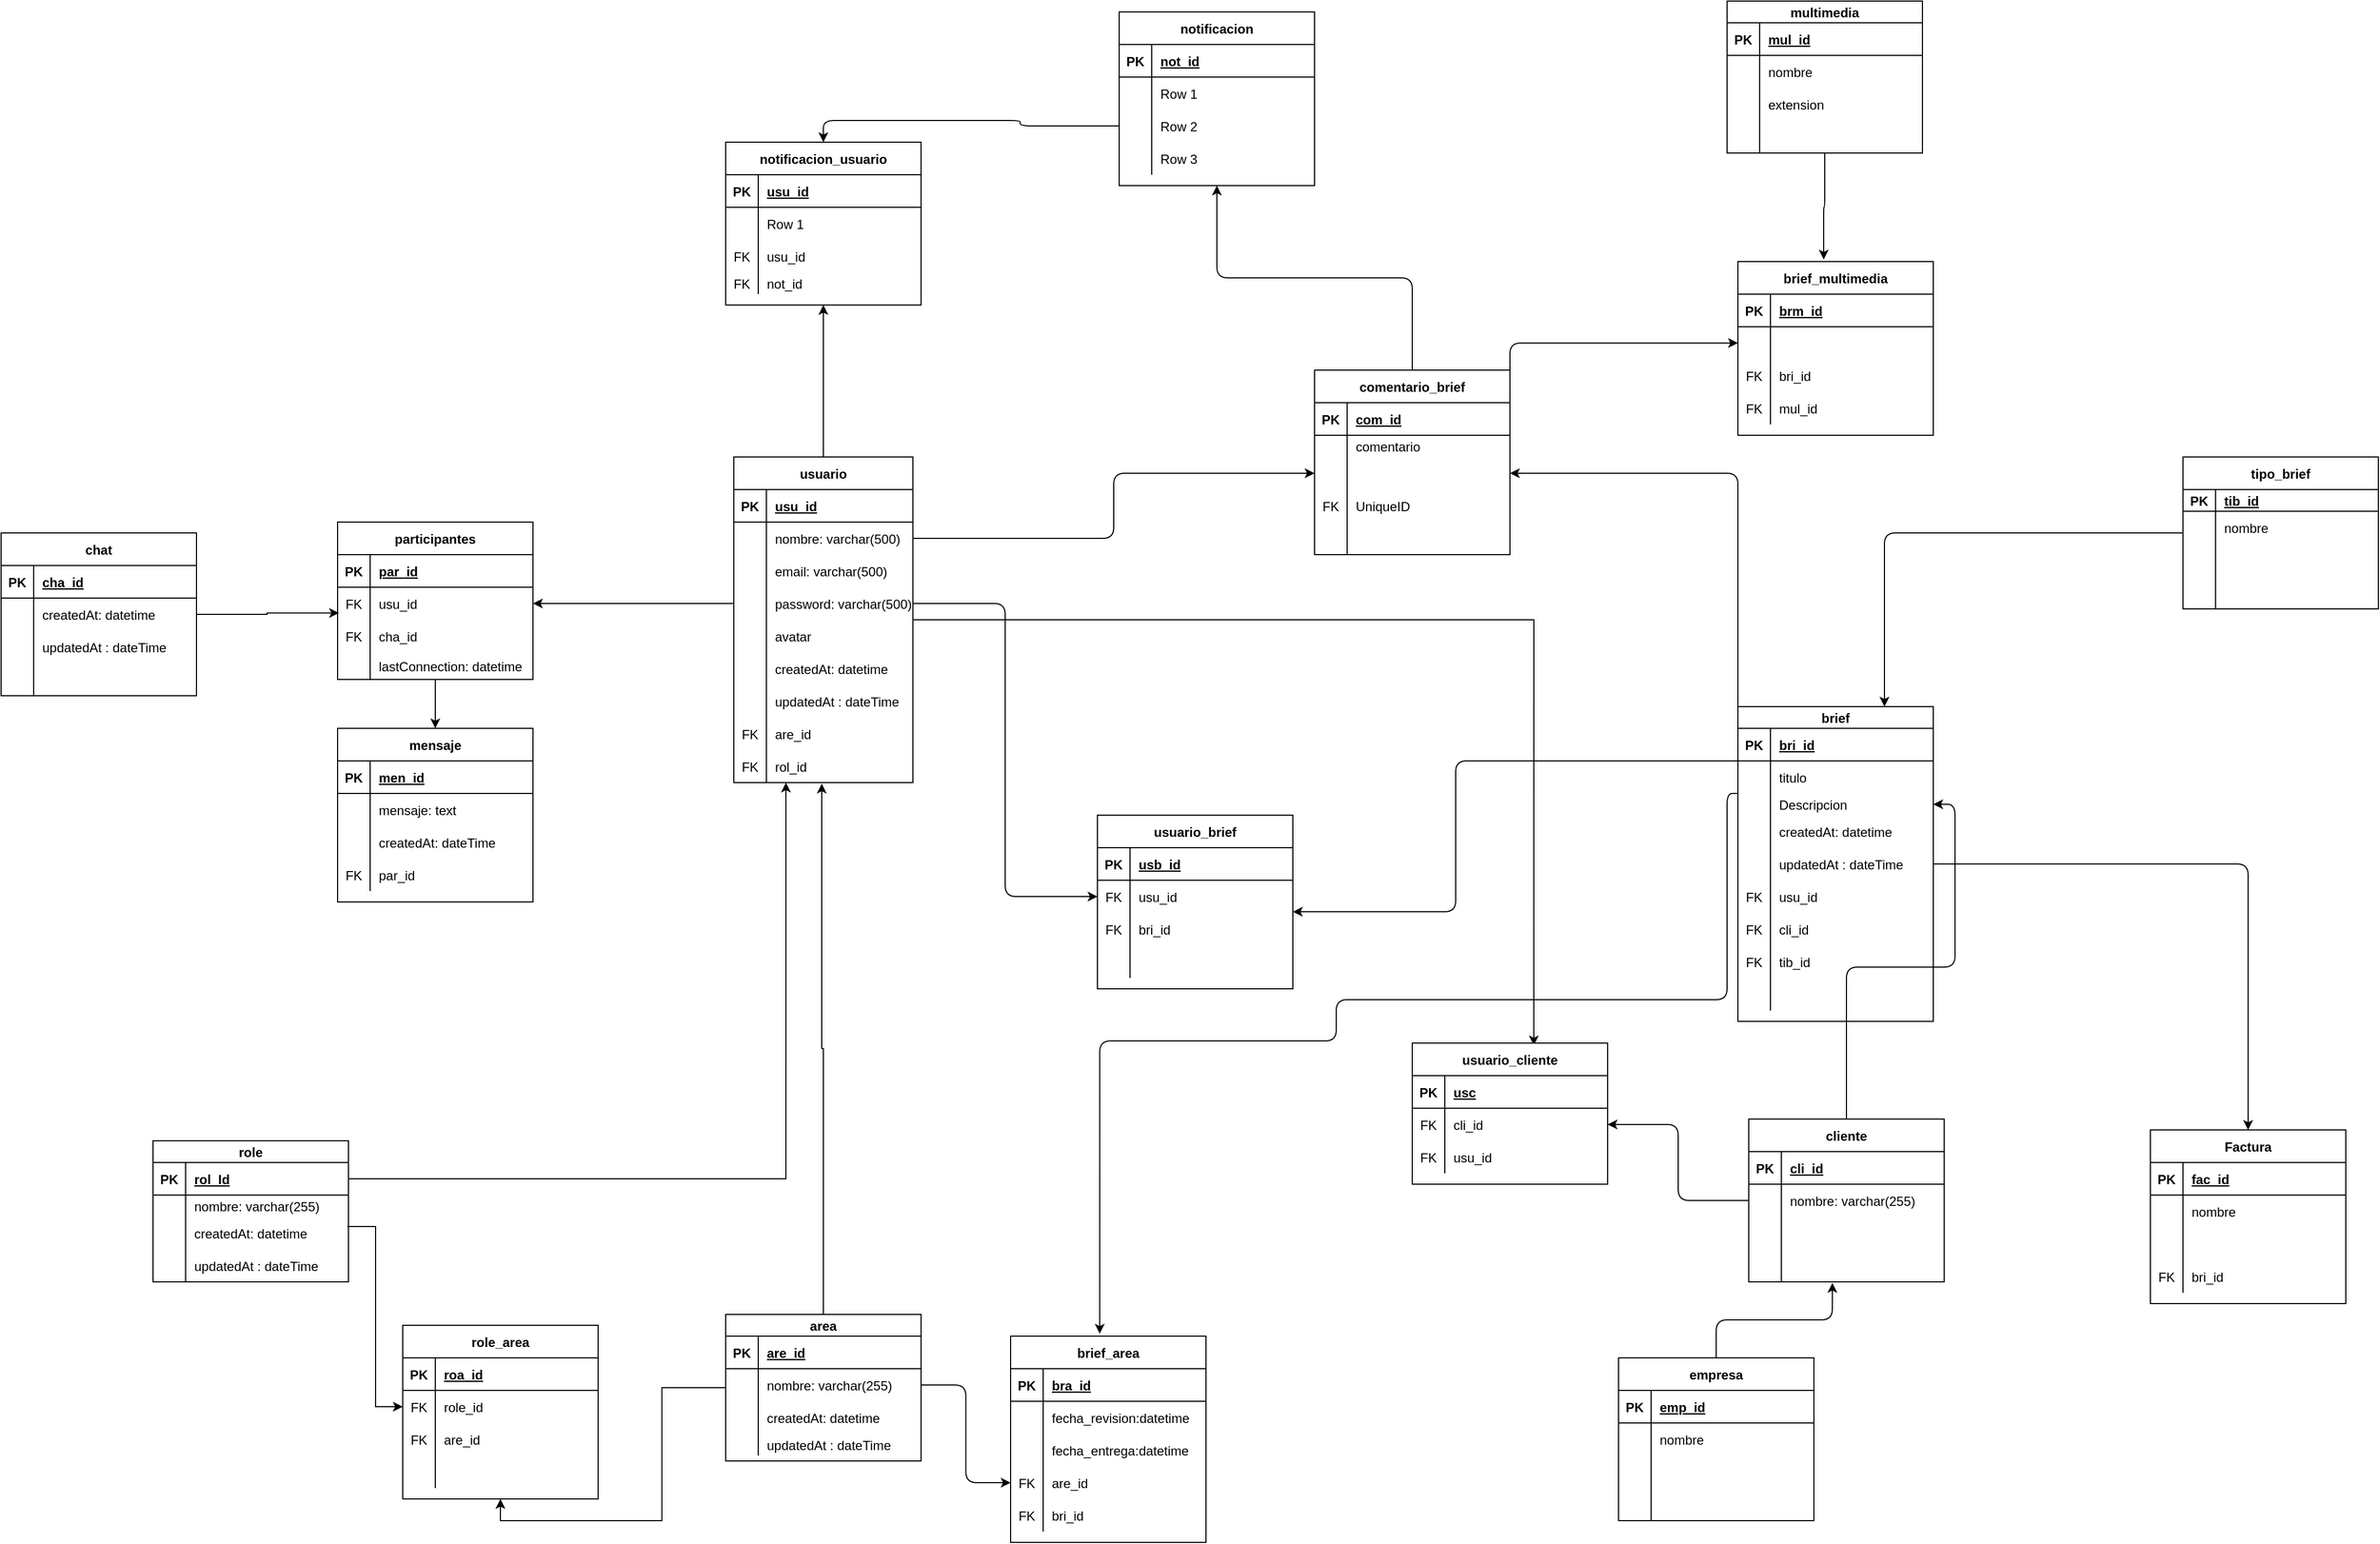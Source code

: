 <mxfile version="14.9.2" type="github">
  <diagram id="nL7g1PBdxny8JJ9BxD77" name="Page-1">
    <mxGraphModel dx="2012" dy="1808" grid="1" gridSize="10" guides="1" tooltips="1" connect="1" arrows="1" fold="1" page="1" pageScale="1" pageWidth="827" pageHeight="1169" math="0" shadow="0">
      <root>
        <mxCell id="0" />
        <mxCell id="1" parent="0" />
        <mxCell id="hSuV8_HLwK0Mi9I-SFx6-502" style="edgeStyle=orthogonalEdgeStyle;curved=0;rounded=1;sketch=0;orthogonalLoop=1;jettySize=auto;html=1;exitX=0.5;exitY=0;exitDx=0;exitDy=0;entryX=0.5;entryY=1;entryDx=0;entryDy=0;" parent="1" source="neKcxoRv8j9KEMZNvU1a-15" target="hSuV8_HLwK0Mi9I-SFx6-489" edge="1">
          <mxGeometry relative="1" as="geometry" />
        </mxCell>
        <mxCell id="vejOjUQ3Ljio25oBvym2-38" style="edgeStyle=orthogonalEdgeStyle;rounded=0;orthogonalLoop=1;jettySize=auto;html=1;entryX=0.622;entryY=0.016;entryDx=0;entryDy=0;entryPerimeter=0;" edge="1" parent="1" source="neKcxoRv8j9KEMZNvU1a-15" target="hSuV8_HLwK0Mi9I-SFx6-555">
          <mxGeometry relative="1" as="geometry" />
        </mxCell>
        <mxCell id="neKcxoRv8j9KEMZNvU1a-15" value="usuario" style="shape=table;startSize=30;container=1;collapsible=1;childLayout=tableLayout;fixedRows=1;rowLines=0;fontStyle=1;align=center;resizeLast=1;" parent="1" vertex="1">
          <mxGeometry x="105" y="-10" width="165" height="300" as="geometry">
            <mxRectangle x="320" y="310" width="80" height="30" as="alternateBounds" />
          </mxGeometry>
        </mxCell>
        <mxCell id="neKcxoRv8j9KEMZNvU1a-16" value="" style="shape=partialRectangle;collapsible=0;dropTarget=0;pointerEvents=0;fillColor=none;top=0;left=0;bottom=1;right=0;points=[[0,0.5],[1,0.5]];portConstraint=eastwest;" parent="neKcxoRv8j9KEMZNvU1a-15" vertex="1">
          <mxGeometry y="30" width="165" height="30" as="geometry" />
        </mxCell>
        <mxCell id="neKcxoRv8j9KEMZNvU1a-17" value="PK" style="shape=partialRectangle;connectable=0;fillColor=none;top=0;left=0;bottom=0;right=0;fontStyle=1;overflow=hidden;" parent="neKcxoRv8j9KEMZNvU1a-16" vertex="1">
          <mxGeometry width="30" height="30" as="geometry" />
        </mxCell>
        <mxCell id="neKcxoRv8j9KEMZNvU1a-18" value="usu_id" style="shape=partialRectangle;connectable=0;fillColor=none;top=0;left=0;bottom=0;right=0;align=left;spacingLeft=6;fontStyle=5;overflow=hidden;" parent="neKcxoRv8j9KEMZNvU1a-16" vertex="1">
          <mxGeometry x="30" width="135" height="30" as="geometry" />
        </mxCell>
        <mxCell id="neKcxoRv8j9KEMZNvU1a-19" value="" style="shape=partialRectangle;collapsible=0;dropTarget=0;pointerEvents=0;fillColor=none;top=0;left=0;bottom=0;right=0;points=[[0,0.5],[1,0.5]];portConstraint=eastwest;" parent="neKcxoRv8j9KEMZNvU1a-15" vertex="1">
          <mxGeometry y="60" width="165" height="30" as="geometry" />
        </mxCell>
        <mxCell id="neKcxoRv8j9KEMZNvU1a-20" value="" style="shape=partialRectangle;connectable=0;fillColor=none;top=0;left=0;bottom=0;right=0;editable=1;overflow=hidden;" parent="neKcxoRv8j9KEMZNvU1a-19" vertex="1">
          <mxGeometry width="30" height="30" as="geometry" />
        </mxCell>
        <mxCell id="neKcxoRv8j9KEMZNvU1a-21" value="nombre: varchar(500)" style="shape=partialRectangle;connectable=0;fillColor=none;top=0;left=0;bottom=0;right=0;align=left;spacingLeft=6;overflow=hidden;" parent="neKcxoRv8j9KEMZNvU1a-19" vertex="1">
          <mxGeometry x="30" width="135" height="30" as="geometry" />
        </mxCell>
        <mxCell id="neKcxoRv8j9KEMZNvU1a-22" value="" style="shape=partialRectangle;collapsible=0;dropTarget=0;pointerEvents=0;fillColor=none;top=0;left=0;bottom=0;right=0;points=[[0,0.5],[1,0.5]];portConstraint=eastwest;" parent="neKcxoRv8j9KEMZNvU1a-15" vertex="1">
          <mxGeometry y="90" width="165" height="30" as="geometry" />
        </mxCell>
        <mxCell id="neKcxoRv8j9KEMZNvU1a-23" value="" style="shape=partialRectangle;connectable=0;fillColor=none;top=0;left=0;bottom=0;right=0;editable=1;overflow=hidden;" parent="neKcxoRv8j9KEMZNvU1a-22" vertex="1">
          <mxGeometry width="30" height="30" as="geometry" />
        </mxCell>
        <mxCell id="neKcxoRv8j9KEMZNvU1a-24" value="email: varchar(500)" style="shape=partialRectangle;connectable=0;fillColor=none;top=0;left=0;bottom=0;right=0;align=left;spacingLeft=6;overflow=hidden;" parent="neKcxoRv8j9KEMZNvU1a-22" vertex="1">
          <mxGeometry x="30" width="135" height="30" as="geometry" />
        </mxCell>
        <mxCell id="neKcxoRv8j9KEMZNvU1a-25" value="" style="shape=partialRectangle;collapsible=0;dropTarget=0;pointerEvents=0;fillColor=none;top=0;left=0;bottom=0;right=0;points=[[0,0.5],[1,0.5]];portConstraint=eastwest;" parent="neKcxoRv8j9KEMZNvU1a-15" vertex="1">
          <mxGeometry y="120" width="165" height="30" as="geometry" />
        </mxCell>
        <mxCell id="neKcxoRv8j9KEMZNvU1a-26" value="" style="shape=partialRectangle;connectable=0;fillColor=none;top=0;left=0;bottom=0;right=0;editable=1;overflow=hidden;" parent="neKcxoRv8j9KEMZNvU1a-25" vertex="1">
          <mxGeometry width="30" height="30" as="geometry" />
        </mxCell>
        <mxCell id="neKcxoRv8j9KEMZNvU1a-27" value="password: varchar(500)" style="shape=partialRectangle;connectable=0;fillColor=none;top=0;left=0;bottom=0;right=0;align=left;spacingLeft=6;overflow=hidden;" parent="neKcxoRv8j9KEMZNvU1a-25" vertex="1">
          <mxGeometry x="30" width="135" height="30" as="geometry" />
        </mxCell>
        <mxCell id="hSuV8_HLwK0Mi9I-SFx6-35" value="" style="shape=partialRectangle;collapsible=0;dropTarget=0;pointerEvents=0;fillColor=none;top=0;left=0;bottom=0;right=0;points=[[0,0.5],[1,0.5]];portConstraint=eastwest;" parent="neKcxoRv8j9KEMZNvU1a-15" vertex="1">
          <mxGeometry y="150" width="165" height="30" as="geometry" />
        </mxCell>
        <mxCell id="hSuV8_HLwK0Mi9I-SFx6-36" value="" style="shape=partialRectangle;connectable=0;fillColor=none;top=0;left=0;bottom=0;right=0;editable=1;overflow=hidden;" parent="hSuV8_HLwK0Mi9I-SFx6-35" vertex="1">
          <mxGeometry width="30" height="30" as="geometry" />
        </mxCell>
        <mxCell id="hSuV8_HLwK0Mi9I-SFx6-37" value="avatar" style="shape=partialRectangle;connectable=0;fillColor=none;top=0;left=0;bottom=0;right=0;align=left;spacingLeft=6;overflow=hidden;" parent="hSuV8_HLwK0Mi9I-SFx6-35" vertex="1">
          <mxGeometry x="30" width="135" height="30" as="geometry" />
        </mxCell>
        <mxCell id="vejOjUQ3Ljio25oBvym2-62" value="" style="shape=partialRectangle;collapsible=0;dropTarget=0;pointerEvents=0;fillColor=none;top=0;left=0;bottom=0;right=0;points=[[0,0.5],[1,0.5]];portConstraint=eastwest;" vertex="1" parent="neKcxoRv8j9KEMZNvU1a-15">
          <mxGeometry y="180" width="165" height="30" as="geometry" />
        </mxCell>
        <mxCell id="vejOjUQ3Ljio25oBvym2-63" value="" style="shape=partialRectangle;connectable=0;fillColor=none;top=0;left=0;bottom=0;right=0;editable=1;overflow=hidden;" vertex="1" parent="vejOjUQ3Ljio25oBvym2-62">
          <mxGeometry width="30" height="30" as="geometry" />
        </mxCell>
        <mxCell id="vejOjUQ3Ljio25oBvym2-64" value="createdAt: datetime" style="shape=partialRectangle;connectable=0;fillColor=none;top=0;left=0;bottom=0;right=0;align=left;spacingLeft=6;overflow=hidden;" vertex="1" parent="vejOjUQ3Ljio25oBvym2-62">
          <mxGeometry x="30" width="135" height="30" as="geometry" />
        </mxCell>
        <mxCell id="vejOjUQ3Ljio25oBvym2-66" value="" style="shape=partialRectangle;collapsible=0;dropTarget=0;pointerEvents=0;fillColor=none;top=0;left=0;bottom=0;right=0;points=[[0,0.5],[1,0.5]];portConstraint=eastwest;" vertex="1" parent="neKcxoRv8j9KEMZNvU1a-15">
          <mxGeometry y="210" width="165" height="30" as="geometry" />
        </mxCell>
        <mxCell id="vejOjUQ3Ljio25oBvym2-67" value="" style="shape=partialRectangle;connectable=0;fillColor=none;top=0;left=0;bottom=0;right=0;editable=1;overflow=hidden;" vertex="1" parent="vejOjUQ3Ljio25oBvym2-66">
          <mxGeometry width="30" height="30" as="geometry" />
        </mxCell>
        <mxCell id="vejOjUQ3Ljio25oBvym2-68" value="updatedAt : dateTime" style="shape=partialRectangle;connectable=0;fillColor=none;top=0;left=0;bottom=0;right=0;align=left;spacingLeft=6;overflow=hidden;" vertex="1" parent="vejOjUQ3Ljio25oBvym2-66">
          <mxGeometry x="30" width="135" height="30" as="geometry" />
        </mxCell>
        <mxCell id="vejOjUQ3Ljio25oBvym2-56" value="" style="shape=partialRectangle;collapsible=0;dropTarget=0;pointerEvents=0;fillColor=none;top=0;left=0;bottom=0;right=0;points=[[0,0.5],[1,0.5]];portConstraint=eastwest;" vertex="1" parent="neKcxoRv8j9KEMZNvU1a-15">
          <mxGeometry y="240" width="165" height="30" as="geometry" />
        </mxCell>
        <mxCell id="vejOjUQ3Ljio25oBvym2-57" value="FK" style="shape=partialRectangle;connectable=0;fillColor=none;top=0;left=0;bottom=0;right=0;fontStyle=0;overflow=hidden;" vertex="1" parent="vejOjUQ3Ljio25oBvym2-56">
          <mxGeometry width="30" height="30" as="geometry" />
        </mxCell>
        <mxCell id="vejOjUQ3Ljio25oBvym2-58" value="are_id" style="shape=partialRectangle;connectable=0;fillColor=none;top=0;left=0;bottom=0;right=0;align=left;spacingLeft=6;fontStyle=0;overflow=hidden;" vertex="1" parent="vejOjUQ3Ljio25oBvym2-56">
          <mxGeometry x="30" width="135" height="30" as="geometry" />
        </mxCell>
        <mxCell id="hSuV8_HLwK0Mi9I-SFx6-356" value="" style="shape=partialRectangle;collapsible=0;dropTarget=0;pointerEvents=0;fillColor=none;top=0;left=0;bottom=0;right=0;points=[[0,0.5],[1,0.5]];portConstraint=eastwest;rounded=0;sketch=0;" parent="neKcxoRv8j9KEMZNvU1a-15" vertex="1">
          <mxGeometry y="270" width="165" height="30" as="geometry" />
        </mxCell>
        <mxCell id="hSuV8_HLwK0Mi9I-SFx6-357" value="FK" style="shape=partialRectangle;connectable=0;fillColor=none;top=0;left=0;bottom=0;right=0;fontStyle=0;overflow=hidden;" parent="hSuV8_HLwK0Mi9I-SFx6-356" vertex="1">
          <mxGeometry width="30" height="30" as="geometry" />
        </mxCell>
        <mxCell id="hSuV8_HLwK0Mi9I-SFx6-358" value="rol_id" style="shape=partialRectangle;connectable=0;fillColor=none;top=0;left=0;bottom=0;right=0;align=left;spacingLeft=6;fontStyle=0;overflow=hidden;" parent="hSuV8_HLwK0Mi9I-SFx6-356" vertex="1">
          <mxGeometry x="30" width="135" height="30" as="geometry" />
        </mxCell>
        <mxCell id="vejOjUQ3Ljio25oBvym2-15" style="edgeStyle=orthogonalEdgeStyle;rounded=0;orthogonalLoop=1;jettySize=auto;html=1;entryX=0;entryY=0.5;entryDx=0;entryDy=0;exitX=0.994;exitY=0.3;exitDx=0;exitDy=0;exitPerimeter=0;" edge="1" parent="1" source="hSuV8_HLwK0Mi9I-SFx6-46" target="vejOjUQ3Ljio25oBvym2-6">
          <mxGeometry relative="1" as="geometry" />
        </mxCell>
        <mxCell id="hSuV8_HLwK0Mi9I-SFx6-39" value="role" style="shape=table;startSize=20;container=1;collapsible=1;childLayout=tableLayout;fixedRows=1;rowLines=0;fontStyle=1;align=center;resizeLast=1;" parent="1" vertex="1">
          <mxGeometry x="-430" y="620" width="180" height="130" as="geometry" />
        </mxCell>
        <mxCell id="hSuV8_HLwK0Mi9I-SFx6-40" value="" style="shape=partialRectangle;collapsible=0;dropTarget=0;pointerEvents=0;fillColor=none;top=0;left=0;bottom=1;right=0;points=[[0,0.5],[1,0.5]];portConstraint=eastwest;" parent="hSuV8_HLwK0Mi9I-SFx6-39" vertex="1">
          <mxGeometry y="20" width="180" height="30" as="geometry" />
        </mxCell>
        <mxCell id="hSuV8_HLwK0Mi9I-SFx6-41" value="PK" style="shape=partialRectangle;connectable=0;fillColor=none;top=0;left=0;bottom=0;right=0;fontStyle=1;overflow=hidden;" parent="hSuV8_HLwK0Mi9I-SFx6-40" vertex="1">
          <mxGeometry width="30" height="30" as="geometry" />
        </mxCell>
        <mxCell id="hSuV8_HLwK0Mi9I-SFx6-42" value="rol_Id" style="shape=partialRectangle;connectable=0;fillColor=none;top=0;left=0;bottom=0;right=0;align=left;spacingLeft=6;fontStyle=5;overflow=hidden;" parent="hSuV8_HLwK0Mi9I-SFx6-40" vertex="1">
          <mxGeometry x="30" width="150" height="30" as="geometry" />
        </mxCell>
        <mxCell id="hSuV8_HLwK0Mi9I-SFx6-43" value="" style="shape=partialRectangle;collapsible=0;dropTarget=0;pointerEvents=0;fillColor=none;top=0;left=0;bottom=0;right=0;points=[[0,0.5],[1,0.5]];portConstraint=eastwest;" parent="hSuV8_HLwK0Mi9I-SFx6-39" vertex="1">
          <mxGeometry y="50" width="180" height="20" as="geometry" />
        </mxCell>
        <mxCell id="hSuV8_HLwK0Mi9I-SFx6-44" value="" style="shape=partialRectangle;connectable=0;fillColor=none;top=0;left=0;bottom=0;right=0;editable=1;overflow=hidden;" parent="hSuV8_HLwK0Mi9I-SFx6-43" vertex="1">
          <mxGeometry width="30" height="20" as="geometry" />
        </mxCell>
        <mxCell id="hSuV8_HLwK0Mi9I-SFx6-45" value="nombre: varchar(255)" style="shape=partialRectangle;connectable=0;fillColor=none;top=0;left=0;bottom=0;right=0;align=left;spacingLeft=6;overflow=hidden;" parent="hSuV8_HLwK0Mi9I-SFx6-43" vertex="1">
          <mxGeometry x="30" width="150" height="20" as="geometry" />
        </mxCell>
        <mxCell id="hSuV8_HLwK0Mi9I-SFx6-46" value="" style="shape=partialRectangle;collapsible=0;dropTarget=0;pointerEvents=0;fillColor=none;top=0;left=0;bottom=0;right=0;points=[[0,0.5],[1,0.5]];portConstraint=eastwest;" parent="hSuV8_HLwK0Mi9I-SFx6-39" vertex="1">
          <mxGeometry y="70" width="180" height="30" as="geometry" />
        </mxCell>
        <mxCell id="hSuV8_HLwK0Mi9I-SFx6-47" value="" style="shape=partialRectangle;connectable=0;fillColor=none;top=0;left=0;bottom=0;right=0;editable=1;overflow=hidden;" parent="hSuV8_HLwK0Mi9I-SFx6-46" vertex="1">
          <mxGeometry width="30" height="30" as="geometry" />
        </mxCell>
        <mxCell id="hSuV8_HLwK0Mi9I-SFx6-48" value="createdAt: datetime" style="shape=partialRectangle;connectable=0;fillColor=none;top=0;left=0;bottom=0;right=0;align=left;spacingLeft=6;overflow=hidden;" parent="hSuV8_HLwK0Mi9I-SFx6-46" vertex="1">
          <mxGeometry x="30" width="150" height="30" as="geometry" />
        </mxCell>
        <mxCell id="hSuV8_HLwK0Mi9I-SFx6-49" value="" style="shape=partialRectangle;collapsible=0;dropTarget=0;pointerEvents=0;fillColor=none;top=0;left=0;bottom=0;right=0;points=[[0,0.5],[1,0.5]];portConstraint=eastwest;" parent="hSuV8_HLwK0Mi9I-SFx6-39" vertex="1">
          <mxGeometry y="100" width="180" height="30" as="geometry" />
        </mxCell>
        <mxCell id="hSuV8_HLwK0Mi9I-SFx6-50" value="" style="shape=partialRectangle;connectable=0;fillColor=none;top=0;left=0;bottom=0;right=0;editable=1;overflow=hidden;" parent="hSuV8_HLwK0Mi9I-SFx6-49" vertex="1">
          <mxGeometry width="30" height="30" as="geometry" />
        </mxCell>
        <mxCell id="hSuV8_HLwK0Mi9I-SFx6-51" value="updatedAt : dateTime" style="shape=partialRectangle;connectable=0;fillColor=none;top=0;left=0;bottom=0;right=0;align=left;spacingLeft=6;overflow=hidden;" parent="hSuV8_HLwK0Mi9I-SFx6-49" vertex="1">
          <mxGeometry x="30" width="150" height="30" as="geometry" />
        </mxCell>
        <mxCell id="vejOjUQ3Ljio25oBvym2-35" style="edgeStyle=orthogonalEdgeStyle;rounded=0;orthogonalLoop=1;jettySize=auto;html=1;entryX=0.5;entryY=1;entryDx=0;entryDy=0;" edge="1" parent="1" source="hSuV8_HLwK0Mi9I-SFx6-80" target="vejOjUQ3Ljio25oBvym2-2">
          <mxGeometry relative="1" as="geometry" />
        </mxCell>
        <mxCell id="vejOjUQ3Ljio25oBvym2-59" style="edgeStyle=orthogonalEdgeStyle;rounded=0;orthogonalLoop=1;jettySize=auto;html=1;entryX=0.491;entryY=1.033;entryDx=0;entryDy=0;entryPerimeter=0;" edge="1" parent="1" source="hSuV8_HLwK0Mi9I-SFx6-80" target="hSuV8_HLwK0Mi9I-SFx6-356">
          <mxGeometry relative="1" as="geometry" />
        </mxCell>
        <mxCell id="hSuV8_HLwK0Mi9I-SFx6-80" value="area" style="shape=table;startSize=20;container=1;collapsible=1;childLayout=tableLayout;fixedRows=1;rowLines=0;fontStyle=1;align=center;resizeLast=1;" parent="1" vertex="1">
          <mxGeometry x="97.5" y="780" width="180" height="135" as="geometry" />
        </mxCell>
        <mxCell id="hSuV8_HLwK0Mi9I-SFx6-81" value="" style="shape=partialRectangle;collapsible=0;dropTarget=0;pointerEvents=0;fillColor=none;top=0;left=0;bottom=1;right=0;points=[[0,0.5],[1,0.5]];portConstraint=eastwest;" parent="hSuV8_HLwK0Mi9I-SFx6-80" vertex="1">
          <mxGeometry y="20" width="180" height="30" as="geometry" />
        </mxCell>
        <mxCell id="hSuV8_HLwK0Mi9I-SFx6-82" value="PK" style="shape=partialRectangle;connectable=0;fillColor=none;top=0;left=0;bottom=0;right=0;fontStyle=1;overflow=hidden;" parent="hSuV8_HLwK0Mi9I-SFx6-81" vertex="1">
          <mxGeometry width="30" height="30" as="geometry" />
        </mxCell>
        <mxCell id="hSuV8_HLwK0Mi9I-SFx6-83" value="are_id" style="shape=partialRectangle;connectable=0;fillColor=none;top=0;left=0;bottom=0;right=0;align=left;spacingLeft=6;fontStyle=5;overflow=hidden;" parent="hSuV8_HLwK0Mi9I-SFx6-81" vertex="1">
          <mxGeometry x="30" width="150" height="30" as="geometry" />
        </mxCell>
        <mxCell id="hSuV8_HLwK0Mi9I-SFx6-84" value="" style="shape=partialRectangle;collapsible=0;dropTarget=0;pointerEvents=0;fillColor=none;top=0;left=0;bottom=0;right=0;points=[[0,0.5],[1,0.5]];portConstraint=eastwest;" parent="hSuV8_HLwK0Mi9I-SFx6-80" vertex="1">
          <mxGeometry y="50" width="180" height="30" as="geometry" />
        </mxCell>
        <mxCell id="hSuV8_HLwK0Mi9I-SFx6-85" value="" style="shape=partialRectangle;connectable=0;fillColor=none;top=0;left=0;bottom=0;right=0;editable=1;overflow=hidden;" parent="hSuV8_HLwK0Mi9I-SFx6-84" vertex="1">
          <mxGeometry width="30" height="30" as="geometry" />
        </mxCell>
        <mxCell id="hSuV8_HLwK0Mi9I-SFx6-86" value="nombre: varchar(255)" style="shape=partialRectangle;connectable=0;fillColor=none;top=0;left=0;bottom=0;right=0;align=left;spacingLeft=6;overflow=hidden;" parent="hSuV8_HLwK0Mi9I-SFx6-84" vertex="1">
          <mxGeometry x="30" width="150" height="30" as="geometry" />
        </mxCell>
        <mxCell id="hSuV8_HLwK0Mi9I-SFx6-87" value="" style="shape=partialRectangle;collapsible=0;dropTarget=0;pointerEvents=0;fillColor=none;top=0;left=0;bottom=0;right=0;points=[[0,0.5],[1,0.5]];portConstraint=eastwest;" parent="hSuV8_HLwK0Mi9I-SFx6-80" vertex="1">
          <mxGeometry y="80" width="180" height="30" as="geometry" />
        </mxCell>
        <mxCell id="hSuV8_HLwK0Mi9I-SFx6-88" value="" style="shape=partialRectangle;connectable=0;fillColor=none;top=0;left=0;bottom=0;right=0;editable=1;overflow=hidden;" parent="hSuV8_HLwK0Mi9I-SFx6-87" vertex="1">
          <mxGeometry width="30" height="30" as="geometry" />
        </mxCell>
        <mxCell id="hSuV8_HLwK0Mi9I-SFx6-89" value="createdAt: datetime" style="shape=partialRectangle;connectable=0;fillColor=none;top=0;left=0;bottom=0;right=0;align=left;spacingLeft=6;overflow=hidden;" parent="hSuV8_HLwK0Mi9I-SFx6-87" vertex="1">
          <mxGeometry x="30" width="150" height="30" as="geometry" />
        </mxCell>
        <mxCell id="hSuV8_HLwK0Mi9I-SFx6-90" value="" style="shape=partialRectangle;collapsible=0;dropTarget=0;pointerEvents=0;fillColor=none;top=0;left=0;bottom=0;right=0;points=[[0,0.5],[1,0.5]];portConstraint=eastwest;" parent="hSuV8_HLwK0Mi9I-SFx6-80" vertex="1">
          <mxGeometry y="110" width="180" height="20" as="geometry" />
        </mxCell>
        <mxCell id="hSuV8_HLwK0Mi9I-SFx6-91" value="" style="shape=partialRectangle;connectable=0;fillColor=none;top=0;left=0;bottom=0;right=0;editable=1;overflow=hidden;" parent="hSuV8_HLwK0Mi9I-SFx6-90" vertex="1">
          <mxGeometry width="30" height="20" as="geometry" />
        </mxCell>
        <mxCell id="hSuV8_HLwK0Mi9I-SFx6-92" value="updatedAt : dateTime" style="shape=partialRectangle;connectable=0;fillColor=none;top=0;left=0;bottom=0;right=0;align=left;spacingLeft=6;overflow=hidden;" parent="hSuV8_HLwK0Mi9I-SFx6-90" vertex="1">
          <mxGeometry x="30" width="150" height="20" as="geometry" />
        </mxCell>
        <mxCell id="hSuV8_HLwK0Mi9I-SFx6-339" style="edgeStyle=orthogonalEdgeStyle;curved=0;rounded=1;sketch=0;orthogonalLoop=1;jettySize=auto;html=1;entryX=1;entryY=0.967;entryDx=0;entryDy=0;entryPerimeter=0;" parent="1" source="hSuV8_HLwK0Mi9I-SFx6-93" target="hSuV8_HLwK0Mi9I-SFx6-328" edge="1">
          <mxGeometry relative="1" as="geometry">
            <Array as="points">
              <mxPoint x="770" y="270" />
            </Array>
          </mxGeometry>
        </mxCell>
        <mxCell id="hSuV8_HLwK0Mi9I-SFx6-405" style="edgeStyle=orthogonalEdgeStyle;curved=0;rounded=1;sketch=0;orthogonalLoop=1;jettySize=auto;html=1;entryX=0.456;entryY=-0.012;entryDx=0;entryDy=0;entryPerimeter=0;" parent="1" source="hSuV8_HLwK0Mi9I-SFx6-93" target="hSuV8_HLwK0Mi9I-SFx6-391" edge="1">
          <mxGeometry relative="1" as="geometry">
            <Array as="points">
              <mxPoint x="1020" y="300" />
              <mxPoint x="1020" y="490" />
              <mxPoint x="660" y="490" />
              <mxPoint x="660" y="528" />
            </Array>
          </mxGeometry>
        </mxCell>
        <mxCell id="hSuV8_HLwK0Mi9I-SFx6-419" style="edgeStyle=orthogonalEdgeStyle;curved=0;rounded=1;sketch=0;orthogonalLoop=1;jettySize=auto;html=1;entryX=0.5;entryY=0;entryDx=0;entryDy=0;" parent="1" source="hSuV8_HLwK0Mi9I-SFx6-93" target="hSuV8_HLwK0Mi9I-SFx6-406" edge="1">
          <mxGeometry relative="1" as="geometry" />
        </mxCell>
        <mxCell id="hSuV8_HLwK0Mi9I-SFx6-524" style="edgeStyle=orthogonalEdgeStyle;curved=0;rounded=1;sketch=0;orthogonalLoop=1;jettySize=auto;html=1;exitX=0;exitY=0;exitDx=0;exitDy=0;entryX=1;entryY=0.5;entryDx=0;entryDy=0;" parent="1" source="hSuV8_HLwK0Mi9I-SFx6-93" target="hSuV8_HLwK0Mi9I-SFx6-367" edge="1">
          <mxGeometry relative="1" as="geometry" />
        </mxCell>
        <mxCell id="hSuV8_HLwK0Mi9I-SFx6-93" value="brief" style="shape=table;startSize=20;container=1;collapsible=1;childLayout=tableLayout;fixedRows=1;rowLines=0;fontStyle=1;align=center;resizeLast=1;" parent="1" vertex="1">
          <mxGeometry x="1030" y="220" width="180" height="290" as="geometry" />
        </mxCell>
        <mxCell id="hSuV8_HLwK0Mi9I-SFx6-94" value="" style="shape=partialRectangle;collapsible=0;dropTarget=0;pointerEvents=0;fillColor=none;top=0;left=0;bottom=1;right=0;points=[[0,0.5],[1,0.5]];portConstraint=eastwest;" parent="hSuV8_HLwK0Mi9I-SFx6-93" vertex="1">
          <mxGeometry y="20" width="180" height="30" as="geometry" />
        </mxCell>
        <mxCell id="hSuV8_HLwK0Mi9I-SFx6-95" value="PK" style="shape=partialRectangle;connectable=0;fillColor=none;top=0;left=0;bottom=0;right=0;fontStyle=1;overflow=hidden;" parent="hSuV8_HLwK0Mi9I-SFx6-94" vertex="1">
          <mxGeometry width="30" height="30" as="geometry" />
        </mxCell>
        <mxCell id="hSuV8_HLwK0Mi9I-SFx6-96" value="bri_id" style="shape=partialRectangle;connectable=0;fillColor=none;top=0;left=0;bottom=0;right=0;align=left;spacingLeft=6;fontStyle=5;overflow=hidden;" parent="hSuV8_HLwK0Mi9I-SFx6-94" vertex="1">
          <mxGeometry x="30" width="150" height="30" as="geometry" />
        </mxCell>
        <mxCell id="hSuV8_HLwK0Mi9I-SFx6-97" value="" style="shape=partialRectangle;collapsible=0;dropTarget=0;pointerEvents=0;fillColor=none;top=0;left=0;bottom=0;right=0;points=[[0,0.5],[1,0.5]];portConstraint=eastwest;" parent="hSuV8_HLwK0Mi9I-SFx6-93" vertex="1">
          <mxGeometry y="50" width="180" height="30" as="geometry" />
        </mxCell>
        <mxCell id="hSuV8_HLwK0Mi9I-SFx6-98" value="" style="shape=partialRectangle;connectable=0;fillColor=none;top=0;left=0;bottom=0;right=0;editable=1;overflow=hidden;" parent="hSuV8_HLwK0Mi9I-SFx6-97" vertex="1">
          <mxGeometry width="30" height="30" as="geometry" />
        </mxCell>
        <mxCell id="hSuV8_HLwK0Mi9I-SFx6-99" value="titulo" style="shape=partialRectangle;connectable=0;fillColor=none;top=0;left=0;bottom=0;right=0;align=left;spacingLeft=6;overflow=hidden;" parent="hSuV8_HLwK0Mi9I-SFx6-97" vertex="1">
          <mxGeometry x="30" width="150" height="30" as="geometry" />
        </mxCell>
        <mxCell id="hSuV8_HLwK0Mi9I-SFx6-100" value="" style="shape=partialRectangle;collapsible=0;dropTarget=0;pointerEvents=0;fillColor=none;top=0;left=0;bottom=0;right=0;points=[[0,0.5],[1,0.5]];portConstraint=eastwest;" parent="hSuV8_HLwK0Mi9I-SFx6-93" vertex="1">
          <mxGeometry y="80" width="180" height="20" as="geometry" />
        </mxCell>
        <mxCell id="hSuV8_HLwK0Mi9I-SFx6-101" value="" style="shape=partialRectangle;connectable=0;fillColor=none;top=0;left=0;bottom=0;right=0;editable=1;overflow=hidden;" parent="hSuV8_HLwK0Mi9I-SFx6-100" vertex="1">
          <mxGeometry width="30" height="20" as="geometry" />
        </mxCell>
        <mxCell id="hSuV8_HLwK0Mi9I-SFx6-102" value="Descripcion" style="shape=partialRectangle;connectable=0;fillColor=none;top=0;left=0;bottom=0;right=0;align=left;spacingLeft=6;overflow=hidden;" parent="hSuV8_HLwK0Mi9I-SFx6-100" vertex="1">
          <mxGeometry x="30" width="150" height="20" as="geometry" />
        </mxCell>
        <mxCell id="hSuV8_HLwK0Mi9I-SFx6-103" value="" style="shape=partialRectangle;collapsible=0;dropTarget=0;pointerEvents=0;fillColor=none;top=0;left=0;bottom=0;right=0;points=[[0,0.5],[1,0.5]];portConstraint=eastwest;" parent="hSuV8_HLwK0Mi9I-SFx6-93" vertex="1">
          <mxGeometry y="100" width="180" height="30" as="geometry" />
        </mxCell>
        <mxCell id="hSuV8_HLwK0Mi9I-SFx6-104" value="" style="shape=partialRectangle;connectable=0;fillColor=none;top=0;left=0;bottom=0;right=0;editable=1;overflow=hidden;" parent="hSuV8_HLwK0Mi9I-SFx6-103" vertex="1">
          <mxGeometry width="30" height="30" as="geometry" />
        </mxCell>
        <mxCell id="hSuV8_HLwK0Mi9I-SFx6-105" value="createdAt: datetime" style="shape=partialRectangle;connectable=0;fillColor=none;top=0;left=0;bottom=0;right=0;align=left;spacingLeft=6;overflow=hidden;" parent="hSuV8_HLwK0Mi9I-SFx6-103" vertex="1">
          <mxGeometry x="30" width="150" height="30" as="geometry" />
        </mxCell>
        <mxCell id="vejOjUQ3Ljio25oBvym2-70" value="" style="shape=partialRectangle;collapsible=0;dropTarget=0;pointerEvents=0;fillColor=none;top=0;left=0;bottom=0;right=0;points=[[0,0.5],[1,0.5]];portConstraint=eastwest;" vertex="1" parent="hSuV8_HLwK0Mi9I-SFx6-93">
          <mxGeometry y="130" width="180" height="30" as="geometry" />
        </mxCell>
        <mxCell id="vejOjUQ3Ljio25oBvym2-71" value="" style="shape=partialRectangle;connectable=0;fillColor=none;top=0;left=0;bottom=0;right=0;editable=1;overflow=hidden;" vertex="1" parent="vejOjUQ3Ljio25oBvym2-70">
          <mxGeometry width="30" height="30" as="geometry" />
        </mxCell>
        <mxCell id="vejOjUQ3Ljio25oBvym2-72" value="updatedAt : dateTime" style="shape=partialRectangle;connectable=0;fillColor=none;top=0;left=0;bottom=0;right=0;align=left;spacingLeft=6;overflow=hidden;" vertex="1" parent="vejOjUQ3Ljio25oBvym2-70">
          <mxGeometry x="30" width="150" height="30" as="geometry" />
        </mxCell>
        <mxCell id="vejOjUQ3Ljio25oBvym2-87" value="" style="shape=partialRectangle;collapsible=0;dropTarget=0;pointerEvents=0;fillColor=none;top=0;left=0;bottom=0;right=0;points=[[0,0.5],[1,0.5]];portConstraint=eastwest;" vertex="1" parent="hSuV8_HLwK0Mi9I-SFx6-93">
          <mxGeometry y="160" width="180" height="30" as="geometry" />
        </mxCell>
        <mxCell id="vejOjUQ3Ljio25oBvym2-88" value="FK" style="shape=partialRectangle;connectable=0;fillColor=none;top=0;left=0;bottom=0;right=0;editable=1;overflow=hidden;" vertex="1" parent="vejOjUQ3Ljio25oBvym2-87">
          <mxGeometry width="30" height="30" as="geometry" />
        </mxCell>
        <mxCell id="vejOjUQ3Ljio25oBvym2-89" value="usu_id" style="shape=partialRectangle;connectable=0;fillColor=none;top=0;left=0;bottom=0;right=0;align=left;spacingLeft=6;overflow=hidden;" vertex="1" parent="vejOjUQ3Ljio25oBvym2-87">
          <mxGeometry x="30" width="150" height="30" as="geometry" />
        </mxCell>
        <mxCell id="vejOjUQ3Ljio25oBvym2-90" value="" style="shape=partialRectangle;collapsible=0;dropTarget=0;pointerEvents=0;fillColor=none;top=0;left=0;bottom=0;right=0;points=[[0,0.5],[1,0.5]];portConstraint=eastwest;" vertex="1" parent="hSuV8_HLwK0Mi9I-SFx6-93">
          <mxGeometry y="190" width="180" height="30" as="geometry" />
        </mxCell>
        <mxCell id="vejOjUQ3Ljio25oBvym2-91" value="FK" style="shape=partialRectangle;connectable=0;fillColor=none;top=0;left=0;bottom=0;right=0;editable=1;overflow=hidden;" vertex="1" parent="vejOjUQ3Ljio25oBvym2-90">
          <mxGeometry width="30" height="30" as="geometry" />
        </mxCell>
        <mxCell id="vejOjUQ3Ljio25oBvym2-92" value="cli_id" style="shape=partialRectangle;connectable=0;fillColor=none;top=0;left=0;bottom=0;right=0;align=left;spacingLeft=6;overflow=hidden;" vertex="1" parent="vejOjUQ3Ljio25oBvym2-90">
          <mxGeometry x="30" width="150" height="30" as="geometry" />
        </mxCell>
        <mxCell id="vejOjUQ3Ljio25oBvym2-94" value="" style="shape=partialRectangle;collapsible=0;dropTarget=0;pointerEvents=0;fillColor=none;top=0;left=0;bottom=0;right=0;points=[[0,0.5],[1,0.5]];portConstraint=eastwest;" vertex="1" parent="hSuV8_HLwK0Mi9I-SFx6-93">
          <mxGeometry y="220" width="180" height="30" as="geometry" />
        </mxCell>
        <mxCell id="vejOjUQ3Ljio25oBvym2-95" value="FK" style="shape=partialRectangle;connectable=0;fillColor=none;top=0;left=0;bottom=0;right=0;editable=1;overflow=hidden;" vertex="1" parent="vejOjUQ3Ljio25oBvym2-94">
          <mxGeometry width="30" height="30" as="geometry" />
        </mxCell>
        <mxCell id="vejOjUQ3Ljio25oBvym2-96" value="tib_id" style="shape=partialRectangle;connectable=0;fillColor=none;top=0;left=0;bottom=0;right=0;align=left;spacingLeft=6;overflow=hidden;" vertex="1" parent="vejOjUQ3Ljio25oBvym2-94">
          <mxGeometry x="30" width="150" height="30" as="geometry" />
        </mxCell>
        <mxCell id="vejOjUQ3Ljio25oBvym2-74" value="" style="shape=partialRectangle;collapsible=0;dropTarget=0;pointerEvents=0;fillColor=none;top=0;left=0;bottom=0;right=0;points=[[0,0.5],[1,0.5]];portConstraint=eastwest;" vertex="1" parent="hSuV8_HLwK0Mi9I-SFx6-93">
          <mxGeometry y="250" width="180" height="30" as="geometry" />
        </mxCell>
        <mxCell id="vejOjUQ3Ljio25oBvym2-75" value="" style="shape=partialRectangle;connectable=0;fillColor=none;top=0;left=0;bottom=0;right=0;editable=1;overflow=hidden;" vertex="1" parent="vejOjUQ3Ljio25oBvym2-74">
          <mxGeometry width="30" height="30" as="geometry" />
        </mxCell>
        <mxCell id="vejOjUQ3Ljio25oBvym2-76" value="" style="shape=partialRectangle;connectable=0;fillColor=none;top=0;left=0;bottom=0;right=0;align=left;spacingLeft=6;overflow=hidden;" vertex="1" parent="vejOjUQ3Ljio25oBvym2-74">
          <mxGeometry x="30" width="150" height="30" as="geometry" />
        </mxCell>
        <mxCell id="hSuV8_HLwK0Mi9I-SFx6-323" style="edgeStyle=orthogonalEdgeStyle;curved=0;rounded=1;sketch=0;orthogonalLoop=1;jettySize=auto;html=1;entryX=0.75;entryY=0;entryDx=0;entryDy=0;" parent="1" source="hSuV8_HLwK0Mi9I-SFx6-165" target="hSuV8_HLwK0Mi9I-SFx6-93" edge="1">
          <mxGeometry relative="1" as="geometry" />
        </mxCell>
        <mxCell id="hSuV8_HLwK0Mi9I-SFx6-165" value="tipo_brief" style="shape=table;startSize=30;container=1;collapsible=1;childLayout=tableLayout;fixedRows=1;rowLines=0;fontStyle=1;align=center;resizeLast=1;" parent="1" vertex="1">
          <mxGeometry x="1440" y="-10" width="180" height="140" as="geometry" />
        </mxCell>
        <mxCell id="hSuV8_HLwK0Mi9I-SFx6-166" value="" style="shape=partialRectangle;collapsible=0;dropTarget=0;pointerEvents=0;fillColor=none;top=0;left=0;bottom=1;right=0;points=[[0,0.5],[1,0.5]];portConstraint=eastwest;" parent="hSuV8_HLwK0Mi9I-SFx6-165" vertex="1">
          <mxGeometry y="30" width="180" height="20" as="geometry" />
        </mxCell>
        <mxCell id="hSuV8_HLwK0Mi9I-SFx6-167" value="PK" style="shape=partialRectangle;connectable=0;fillColor=none;top=0;left=0;bottom=0;right=0;fontStyle=1;overflow=hidden;" parent="hSuV8_HLwK0Mi9I-SFx6-166" vertex="1">
          <mxGeometry width="30" height="20" as="geometry" />
        </mxCell>
        <mxCell id="hSuV8_HLwK0Mi9I-SFx6-168" value="tib_id" style="shape=partialRectangle;connectable=0;fillColor=none;top=0;left=0;bottom=0;right=0;align=left;spacingLeft=6;fontStyle=5;overflow=hidden;" parent="hSuV8_HLwK0Mi9I-SFx6-166" vertex="1">
          <mxGeometry x="30" width="150" height="20" as="geometry" />
        </mxCell>
        <mxCell id="hSuV8_HLwK0Mi9I-SFx6-169" value="" style="shape=partialRectangle;collapsible=0;dropTarget=0;pointerEvents=0;fillColor=none;top=0;left=0;bottom=0;right=0;points=[[0,0.5],[1,0.5]];portConstraint=eastwest;" parent="hSuV8_HLwK0Mi9I-SFx6-165" vertex="1">
          <mxGeometry y="50" width="180" height="30" as="geometry" />
        </mxCell>
        <mxCell id="hSuV8_HLwK0Mi9I-SFx6-170" value="" style="shape=partialRectangle;connectable=0;fillColor=none;top=0;left=0;bottom=0;right=0;editable=1;overflow=hidden;" parent="hSuV8_HLwK0Mi9I-SFx6-169" vertex="1">
          <mxGeometry width="30" height="30" as="geometry" />
        </mxCell>
        <mxCell id="hSuV8_HLwK0Mi9I-SFx6-171" value="nombre" style="shape=partialRectangle;connectable=0;fillColor=none;top=0;left=0;bottom=0;right=0;align=left;spacingLeft=6;overflow=hidden;" parent="hSuV8_HLwK0Mi9I-SFx6-169" vertex="1">
          <mxGeometry x="30" width="150" height="30" as="geometry" />
        </mxCell>
        <mxCell id="hSuV8_HLwK0Mi9I-SFx6-172" value="" style="shape=partialRectangle;collapsible=0;dropTarget=0;pointerEvents=0;fillColor=none;top=0;left=0;bottom=0;right=0;points=[[0,0.5],[1,0.5]];portConstraint=eastwest;" parent="hSuV8_HLwK0Mi9I-SFx6-165" vertex="1">
          <mxGeometry y="80" width="180" height="30" as="geometry" />
        </mxCell>
        <mxCell id="hSuV8_HLwK0Mi9I-SFx6-173" value="" style="shape=partialRectangle;connectable=0;fillColor=none;top=0;left=0;bottom=0;right=0;editable=1;overflow=hidden;" parent="hSuV8_HLwK0Mi9I-SFx6-172" vertex="1">
          <mxGeometry width="30" height="30" as="geometry" />
        </mxCell>
        <mxCell id="hSuV8_HLwK0Mi9I-SFx6-174" value="" style="shape=partialRectangle;connectable=0;fillColor=none;top=0;left=0;bottom=0;right=0;align=left;spacingLeft=6;overflow=hidden;" parent="hSuV8_HLwK0Mi9I-SFx6-172" vertex="1">
          <mxGeometry x="30" width="150" height="30" as="geometry" />
        </mxCell>
        <mxCell id="hSuV8_HLwK0Mi9I-SFx6-175" value="" style="shape=partialRectangle;collapsible=0;dropTarget=0;pointerEvents=0;fillColor=none;top=0;left=0;bottom=0;right=0;points=[[0,0.5],[1,0.5]];portConstraint=eastwest;" parent="hSuV8_HLwK0Mi9I-SFx6-165" vertex="1">
          <mxGeometry y="110" width="180" height="30" as="geometry" />
        </mxCell>
        <mxCell id="hSuV8_HLwK0Mi9I-SFx6-176" value="" style="shape=partialRectangle;connectable=0;fillColor=none;top=0;left=0;bottom=0;right=0;editable=1;overflow=hidden;" parent="hSuV8_HLwK0Mi9I-SFx6-175" vertex="1">
          <mxGeometry width="30" height="30" as="geometry" />
        </mxCell>
        <mxCell id="hSuV8_HLwK0Mi9I-SFx6-177" value="" style="shape=partialRectangle;connectable=0;fillColor=none;top=0;left=0;bottom=0;right=0;align=left;spacingLeft=6;overflow=hidden;" parent="hSuV8_HLwK0Mi9I-SFx6-175" vertex="1">
          <mxGeometry x="30" width="150" height="30" as="geometry" />
        </mxCell>
        <mxCell id="hSuV8_HLwK0Mi9I-SFx6-355" style="edgeStyle=orthogonalEdgeStyle;curved=0;rounded=1;sketch=0;orthogonalLoop=1;jettySize=auto;html=1;entryX=1;entryY=0.5;entryDx=0;entryDy=0;" parent="1" source="hSuV8_HLwK0Mi9I-SFx6-260" target="hSuV8_HLwK0Mi9I-SFx6-100" edge="1">
          <mxGeometry relative="1" as="geometry" />
        </mxCell>
        <mxCell id="hSuV8_HLwK0Mi9I-SFx6-260" value="cliente" style="shape=table;startSize=30;container=1;collapsible=1;childLayout=tableLayout;fixedRows=1;rowLines=0;fontStyle=1;align=center;resizeLast=1;rounded=0;sketch=0;" parent="1" vertex="1">
          <mxGeometry x="1040" y="600" width="180" height="150" as="geometry" />
        </mxCell>
        <mxCell id="hSuV8_HLwK0Mi9I-SFx6-261" value="" style="shape=partialRectangle;collapsible=0;dropTarget=0;pointerEvents=0;fillColor=none;top=0;left=0;bottom=1;right=0;points=[[0,0.5],[1,0.5]];portConstraint=eastwest;" parent="hSuV8_HLwK0Mi9I-SFx6-260" vertex="1">
          <mxGeometry y="30" width="180" height="30" as="geometry" />
        </mxCell>
        <mxCell id="hSuV8_HLwK0Mi9I-SFx6-262" value="PK" style="shape=partialRectangle;connectable=0;fillColor=none;top=0;left=0;bottom=0;right=0;fontStyle=1;overflow=hidden;" parent="hSuV8_HLwK0Mi9I-SFx6-261" vertex="1">
          <mxGeometry width="30" height="30" as="geometry" />
        </mxCell>
        <mxCell id="hSuV8_HLwK0Mi9I-SFx6-263" value="cli_id" style="shape=partialRectangle;connectable=0;fillColor=none;top=0;left=0;bottom=0;right=0;align=left;spacingLeft=6;fontStyle=5;overflow=hidden;" parent="hSuV8_HLwK0Mi9I-SFx6-261" vertex="1">
          <mxGeometry x="30" width="150" height="30" as="geometry" />
        </mxCell>
        <mxCell id="hSuV8_HLwK0Mi9I-SFx6-264" value="" style="shape=partialRectangle;collapsible=0;dropTarget=0;pointerEvents=0;fillColor=none;top=0;left=0;bottom=0;right=0;points=[[0,0.5],[1,0.5]];portConstraint=eastwest;" parent="hSuV8_HLwK0Mi9I-SFx6-260" vertex="1">
          <mxGeometry y="60" width="180" height="30" as="geometry" />
        </mxCell>
        <mxCell id="hSuV8_HLwK0Mi9I-SFx6-265" value="" style="shape=partialRectangle;connectable=0;fillColor=none;top=0;left=0;bottom=0;right=0;editable=1;overflow=hidden;" parent="hSuV8_HLwK0Mi9I-SFx6-264" vertex="1">
          <mxGeometry width="30" height="30" as="geometry" />
        </mxCell>
        <mxCell id="hSuV8_HLwK0Mi9I-SFx6-266" value="nombre: varchar(255)" style="shape=partialRectangle;connectable=0;fillColor=none;top=0;left=0;bottom=0;right=0;align=left;spacingLeft=6;overflow=hidden;" parent="hSuV8_HLwK0Mi9I-SFx6-264" vertex="1">
          <mxGeometry x="30" width="150" height="30" as="geometry" />
        </mxCell>
        <mxCell id="hSuV8_HLwK0Mi9I-SFx6-267" value="" style="shape=partialRectangle;collapsible=0;dropTarget=0;pointerEvents=0;fillColor=none;top=0;left=0;bottom=0;right=0;points=[[0,0.5],[1,0.5]];portConstraint=eastwest;" parent="hSuV8_HLwK0Mi9I-SFx6-260" vertex="1">
          <mxGeometry y="90" width="180" height="30" as="geometry" />
        </mxCell>
        <mxCell id="hSuV8_HLwK0Mi9I-SFx6-268" value="" style="shape=partialRectangle;connectable=0;fillColor=none;top=0;left=0;bottom=0;right=0;editable=1;overflow=hidden;" parent="hSuV8_HLwK0Mi9I-SFx6-267" vertex="1">
          <mxGeometry width="30" height="30" as="geometry" />
        </mxCell>
        <mxCell id="hSuV8_HLwK0Mi9I-SFx6-269" value="" style="shape=partialRectangle;connectable=0;fillColor=none;top=0;left=0;bottom=0;right=0;align=left;spacingLeft=6;overflow=hidden;" parent="hSuV8_HLwK0Mi9I-SFx6-267" vertex="1">
          <mxGeometry x="30" width="150" height="30" as="geometry" />
        </mxCell>
        <mxCell id="hSuV8_HLwK0Mi9I-SFx6-270" value="" style="shape=partialRectangle;collapsible=0;dropTarget=0;pointerEvents=0;fillColor=none;top=0;left=0;bottom=0;right=0;points=[[0,0.5],[1,0.5]];portConstraint=eastwest;" parent="hSuV8_HLwK0Mi9I-SFx6-260" vertex="1">
          <mxGeometry y="120" width="180" height="30" as="geometry" />
        </mxCell>
        <mxCell id="hSuV8_HLwK0Mi9I-SFx6-271" value="" style="shape=partialRectangle;connectable=0;fillColor=none;top=0;left=0;bottom=0;right=0;editable=1;overflow=hidden;" parent="hSuV8_HLwK0Mi9I-SFx6-270" vertex="1">
          <mxGeometry width="30" height="30" as="geometry" />
        </mxCell>
        <mxCell id="hSuV8_HLwK0Mi9I-SFx6-272" value="" style="shape=partialRectangle;connectable=0;fillColor=none;top=0;left=0;bottom=0;right=0;align=left;spacingLeft=6;overflow=hidden;" parent="hSuV8_HLwK0Mi9I-SFx6-270" vertex="1">
          <mxGeometry x="30" width="150" height="30" as="geometry" />
        </mxCell>
        <mxCell id="hSuV8_HLwK0Mi9I-SFx6-321" style="edgeStyle=orthogonalEdgeStyle;curved=0;rounded=1;sketch=0;orthogonalLoop=1;jettySize=auto;html=1;entryX=0.428;entryY=1.033;entryDx=0;entryDy=0;entryPerimeter=0;" parent="1" source="hSuV8_HLwK0Mi9I-SFx6-307" target="hSuV8_HLwK0Mi9I-SFx6-270" edge="1">
          <mxGeometry relative="1" as="geometry" />
        </mxCell>
        <mxCell id="hSuV8_HLwK0Mi9I-SFx6-307" value="empresa" style="shape=table;startSize=30;container=1;collapsible=1;childLayout=tableLayout;fixedRows=1;rowLines=0;fontStyle=1;align=center;resizeLast=1;rounded=0;sketch=0;" parent="1" vertex="1">
          <mxGeometry x="920" y="820" width="180" height="150" as="geometry" />
        </mxCell>
        <mxCell id="hSuV8_HLwK0Mi9I-SFx6-308" value="" style="shape=partialRectangle;collapsible=0;dropTarget=0;pointerEvents=0;fillColor=none;top=0;left=0;bottom=1;right=0;points=[[0,0.5],[1,0.5]];portConstraint=eastwest;" parent="hSuV8_HLwK0Mi9I-SFx6-307" vertex="1">
          <mxGeometry y="30" width="180" height="30" as="geometry" />
        </mxCell>
        <mxCell id="hSuV8_HLwK0Mi9I-SFx6-309" value="PK" style="shape=partialRectangle;connectable=0;fillColor=none;top=0;left=0;bottom=0;right=0;fontStyle=1;overflow=hidden;" parent="hSuV8_HLwK0Mi9I-SFx6-308" vertex="1">
          <mxGeometry width="30" height="30" as="geometry" />
        </mxCell>
        <mxCell id="hSuV8_HLwK0Mi9I-SFx6-310" value="emp_id" style="shape=partialRectangle;connectable=0;fillColor=none;top=0;left=0;bottom=0;right=0;align=left;spacingLeft=6;fontStyle=5;overflow=hidden;" parent="hSuV8_HLwK0Mi9I-SFx6-308" vertex="1">
          <mxGeometry x="30" width="150" height="30" as="geometry" />
        </mxCell>
        <mxCell id="hSuV8_HLwK0Mi9I-SFx6-311" value="" style="shape=partialRectangle;collapsible=0;dropTarget=0;pointerEvents=0;fillColor=none;top=0;left=0;bottom=0;right=0;points=[[0,0.5],[1,0.5]];portConstraint=eastwest;" parent="hSuV8_HLwK0Mi9I-SFx6-307" vertex="1">
          <mxGeometry y="60" width="180" height="30" as="geometry" />
        </mxCell>
        <mxCell id="hSuV8_HLwK0Mi9I-SFx6-312" value="" style="shape=partialRectangle;connectable=0;fillColor=none;top=0;left=0;bottom=0;right=0;editable=1;overflow=hidden;" parent="hSuV8_HLwK0Mi9I-SFx6-311" vertex="1">
          <mxGeometry width="30" height="30" as="geometry" />
        </mxCell>
        <mxCell id="hSuV8_HLwK0Mi9I-SFx6-313" value="nombre" style="shape=partialRectangle;connectable=0;fillColor=none;top=0;left=0;bottom=0;right=0;align=left;spacingLeft=6;overflow=hidden;" parent="hSuV8_HLwK0Mi9I-SFx6-311" vertex="1">
          <mxGeometry x="30" width="150" height="30" as="geometry" />
        </mxCell>
        <mxCell id="hSuV8_HLwK0Mi9I-SFx6-314" value="" style="shape=partialRectangle;collapsible=0;dropTarget=0;pointerEvents=0;fillColor=none;top=0;left=0;bottom=0;right=0;points=[[0,0.5],[1,0.5]];portConstraint=eastwest;" parent="hSuV8_HLwK0Mi9I-SFx6-307" vertex="1">
          <mxGeometry y="90" width="180" height="30" as="geometry" />
        </mxCell>
        <mxCell id="hSuV8_HLwK0Mi9I-SFx6-315" value="" style="shape=partialRectangle;connectable=0;fillColor=none;top=0;left=0;bottom=0;right=0;editable=1;overflow=hidden;" parent="hSuV8_HLwK0Mi9I-SFx6-314" vertex="1">
          <mxGeometry width="30" height="30" as="geometry" />
        </mxCell>
        <mxCell id="hSuV8_HLwK0Mi9I-SFx6-316" value="" style="shape=partialRectangle;connectable=0;fillColor=none;top=0;left=0;bottom=0;right=0;align=left;spacingLeft=6;overflow=hidden;" parent="hSuV8_HLwK0Mi9I-SFx6-314" vertex="1">
          <mxGeometry x="30" width="150" height="30" as="geometry" />
        </mxCell>
        <mxCell id="hSuV8_HLwK0Mi9I-SFx6-317" value="" style="shape=partialRectangle;collapsible=0;dropTarget=0;pointerEvents=0;fillColor=none;top=0;left=0;bottom=0;right=0;points=[[0,0.5],[1,0.5]];portConstraint=eastwest;" parent="hSuV8_HLwK0Mi9I-SFx6-307" vertex="1">
          <mxGeometry y="120" width="180" height="30" as="geometry" />
        </mxCell>
        <mxCell id="hSuV8_HLwK0Mi9I-SFx6-318" value="" style="shape=partialRectangle;connectable=0;fillColor=none;top=0;left=0;bottom=0;right=0;editable=1;overflow=hidden;" parent="hSuV8_HLwK0Mi9I-SFx6-317" vertex="1">
          <mxGeometry width="30" height="30" as="geometry" />
        </mxCell>
        <mxCell id="hSuV8_HLwK0Mi9I-SFx6-319" value="" style="shape=partialRectangle;connectable=0;fillColor=none;top=0;left=0;bottom=0;right=0;align=left;spacingLeft=6;overflow=hidden;" parent="hSuV8_HLwK0Mi9I-SFx6-317" vertex="1">
          <mxGeometry x="30" width="150" height="30" as="geometry" />
        </mxCell>
        <mxCell id="hSuV8_HLwK0Mi9I-SFx6-324" value="usuario_brief" style="shape=table;startSize=30;container=1;collapsible=1;childLayout=tableLayout;fixedRows=1;rowLines=0;fontStyle=1;align=center;resizeLast=1;rounded=0;sketch=0;" parent="1" vertex="1">
          <mxGeometry x="440" y="320" width="180" height="160" as="geometry" />
        </mxCell>
        <mxCell id="hSuV8_HLwK0Mi9I-SFx6-325" value="" style="shape=partialRectangle;collapsible=0;dropTarget=0;pointerEvents=0;fillColor=none;top=0;left=0;bottom=1;right=0;points=[[0,0.5],[1,0.5]];portConstraint=eastwest;" parent="hSuV8_HLwK0Mi9I-SFx6-324" vertex="1">
          <mxGeometry y="30" width="180" height="30" as="geometry" />
        </mxCell>
        <mxCell id="hSuV8_HLwK0Mi9I-SFx6-326" value="PK" style="shape=partialRectangle;connectable=0;fillColor=none;top=0;left=0;bottom=0;right=0;fontStyle=1;overflow=hidden;" parent="hSuV8_HLwK0Mi9I-SFx6-325" vertex="1">
          <mxGeometry width="30" height="30" as="geometry" />
        </mxCell>
        <mxCell id="hSuV8_HLwK0Mi9I-SFx6-327" value="usb_id" style="shape=partialRectangle;connectable=0;fillColor=none;top=0;left=0;bottom=0;right=0;align=left;spacingLeft=6;fontStyle=5;overflow=hidden;" parent="hSuV8_HLwK0Mi9I-SFx6-325" vertex="1">
          <mxGeometry x="30" width="150" height="30" as="geometry" />
        </mxCell>
        <mxCell id="hSuV8_HLwK0Mi9I-SFx6-328" value="" style="shape=partialRectangle;collapsible=0;dropTarget=0;pointerEvents=0;fillColor=none;top=0;left=0;bottom=0;right=0;points=[[0,0.5],[1,0.5]];portConstraint=eastwest;" parent="hSuV8_HLwK0Mi9I-SFx6-324" vertex="1">
          <mxGeometry y="60" width="180" height="30" as="geometry" />
        </mxCell>
        <mxCell id="hSuV8_HLwK0Mi9I-SFx6-329" value="FK" style="shape=partialRectangle;connectable=0;fillColor=none;top=0;left=0;bottom=0;right=0;editable=1;overflow=hidden;" parent="hSuV8_HLwK0Mi9I-SFx6-328" vertex="1">
          <mxGeometry width="30" height="30" as="geometry" />
        </mxCell>
        <mxCell id="hSuV8_HLwK0Mi9I-SFx6-330" value="usu_id" style="shape=partialRectangle;connectable=0;fillColor=none;top=0;left=0;bottom=0;right=0;align=left;spacingLeft=6;overflow=hidden;" parent="hSuV8_HLwK0Mi9I-SFx6-328" vertex="1">
          <mxGeometry x="30" width="150" height="30" as="geometry" />
        </mxCell>
        <mxCell id="hSuV8_HLwK0Mi9I-SFx6-331" value="" style="shape=partialRectangle;collapsible=0;dropTarget=0;pointerEvents=0;fillColor=none;top=0;left=0;bottom=0;right=0;points=[[0,0.5],[1,0.5]];portConstraint=eastwest;" parent="hSuV8_HLwK0Mi9I-SFx6-324" vertex="1">
          <mxGeometry y="90" width="180" height="30" as="geometry" />
        </mxCell>
        <mxCell id="hSuV8_HLwK0Mi9I-SFx6-332" value="FK" style="shape=partialRectangle;connectable=0;fillColor=none;top=0;left=0;bottom=0;right=0;editable=1;overflow=hidden;" parent="hSuV8_HLwK0Mi9I-SFx6-331" vertex="1">
          <mxGeometry width="30" height="30" as="geometry" />
        </mxCell>
        <mxCell id="hSuV8_HLwK0Mi9I-SFx6-333" value="bri_id" style="shape=partialRectangle;connectable=0;fillColor=none;top=0;left=0;bottom=0;right=0;align=left;spacingLeft=6;overflow=hidden;" parent="hSuV8_HLwK0Mi9I-SFx6-331" vertex="1">
          <mxGeometry x="30" width="150" height="30" as="geometry" />
        </mxCell>
        <mxCell id="hSuV8_HLwK0Mi9I-SFx6-334" value="" style="shape=partialRectangle;collapsible=0;dropTarget=0;pointerEvents=0;fillColor=none;top=0;left=0;bottom=0;right=0;points=[[0,0.5],[1,0.5]];portConstraint=eastwest;" parent="hSuV8_HLwK0Mi9I-SFx6-324" vertex="1">
          <mxGeometry y="120" width="180" height="30" as="geometry" />
        </mxCell>
        <mxCell id="hSuV8_HLwK0Mi9I-SFx6-335" value="" style="shape=partialRectangle;connectable=0;fillColor=none;top=0;left=0;bottom=0;right=0;editable=1;overflow=hidden;" parent="hSuV8_HLwK0Mi9I-SFx6-334" vertex="1">
          <mxGeometry width="30" height="30" as="geometry" />
        </mxCell>
        <mxCell id="hSuV8_HLwK0Mi9I-SFx6-336" value="" style="shape=partialRectangle;connectable=0;fillColor=none;top=0;left=0;bottom=0;right=0;align=left;spacingLeft=6;overflow=hidden;" parent="hSuV8_HLwK0Mi9I-SFx6-334" vertex="1">
          <mxGeometry x="30" width="150" height="30" as="geometry" />
        </mxCell>
        <mxCell id="hSuV8_HLwK0Mi9I-SFx6-525" style="edgeStyle=orthogonalEdgeStyle;curved=0;rounded=1;sketch=0;orthogonalLoop=1;jettySize=auto;html=1;exitX=1;exitY=0;exitDx=0;exitDy=0;entryX=0;entryY=0.5;entryDx=0;entryDy=0;" parent="1" source="hSuV8_HLwK0Mi9I-SFx6-360" target="hSuV8_HLwK0Mi9I-SFx6-425" edge="1">
          <mxGeometry relative="1" as="geometry" />
        </mxCell>
        <mxCell id="hSuV8_HLwK0Mi9I-SFx6-528" style="edgeStyle=orthogonalEdgeStyle;curved=0;rounded=1;sketch=0;orthogonalLoop=1;jettySize=auto;html=1;entryX=0.5;entryY=1;entryDx=0;entryDy=0;" parent="1" source="hSuV8_HLwK0Mi9I-SFx6-360" target="hSuV8_HLwK0Mi9I-SFx6-476" edge="1">
          <mxGeometry relative="1" as="geometry" />
        </mxCell>
        <mxCell id="hSuV8_HLwK0Mi9I-SFx6-360" value="comentario_brief" style="shape=table;startSize=30;container=1;collapsible=1;childLayout=tableLayout;fixedRows=1;rowLines=0;fontStyle=1;align=center;resizeLast=1;rounded=0;sketch=0;" parent="1" vertex="1">
          <mxGeometry x="640" y="-90" width="180" height="170" as="geometry" />
        </mxCell>
        <mxCell id="hSuV8_HLwK0Mi9I-SFx6-361" value="" style="shape=partialRectangle;collapsible=0;dropTarget=0;pointerEvents=0;fillColor=none;top=0;left=0;bottom=1;right=0;points=[[0,0.5],[1,0.5]];portConstraint=eastwest;" parent="hSuV8_HLwK0Mi9I-SFx6-360" vertex="1">
          <mxGeometry y="30" width="180" height="30" as="geometry" />
        </mxCell>
        <mxCell id="hSuV8_HLwK0Mi9I-SFx6-362" value="PK" style="shape=partialRectangle;connectable=0;fillColor=none;top=0;left=0;bottom=0;right=0;fontStyle=1;overflow=hidden;" parent="hSuV8_HLwK0Mi9I-SFx6-361" vertex="1">
          <mxGeometry width="30" height="30" as="geometry" />
        </mxCell>
        <mxCell id="hSuV8_HLwK0Mi9I-SFx6-363" value="com_id" style="shape=partialRectangle;connectable=0;fillColor=none;top=0;left=0;bottom=0;right=0;align=left;spacingLeft=6;fontStyle=5;overflow=hidden;" parent="hSuV8_HLwK0Mi9I-SFx6-361" vertex="1">
          <mxGeometry x="30" width="150" height="30" as="geometry" />
        </mxCell>
        <mxCell id="hSuV8_HLwK0Mi9I-SFx6-364" value="" style="shape=partialRectangle;collapsible=0;dropTarget=0;pointerEvents=0;fillColor=none;top=0;left=0;bottom=0;right=0;points=[[0,0.5],[1,0.5]];portConstraint=eastwest;" parent="hSuV8_HLwK0Mi9I-SFx6-360" vertex="1">
          <mxGeometry y="60" width="180" height="20" as="geometry" />
        </mxCell>
        <mxCell id="hSuV8_HLwK0Mi9I-SFx6-365" value="" style="shape=partialRectangle;connectable=0;fillColor=none;top=0;left=0;bottom=0;right=0;editable=1;overflow=hidden;" parent="hSuV8_HLwK0Mi9I-SFx6-364" vertex="1">
          <mxGeometry width="30" height="20" as="geometry" />
        </mxCell>
        <mxCell id="hSuV8_HLwK0Mi9I-SFx6-366" value="comentario" style="shape=partialRectangle;connectable=0;fillColor=none;top=0;left=0;bottom=0;right=0;align=left;spacingLeft=6;overflow=hidden;" parent="hSuV8_HLwK0Mi9I-SFx6-364" vertex="1">
          <mxGeometry x="30" width="150" height="20" as="geometry" />
        </mxCell>
        <mxCell id="hSuV8_HLwK0Mi9I-SFx6-367" value="" style="shape=partialRectangle;collapsible=0;dropTarget=0;pointerEvents=0;fillColor=none;top=0;left=0;bottom=0;right=0;points=[[0,0.5],[1,0.5]];portConstraint=eastwest;" parent="hSuV8_HLwK0Mi9I-SFx6-360" vertex="1">
          <mxGeometry y="80" width="180" height="30" as="geometry" />
        </mxCell>
        <mxCell id="hSuV8_HLwK0Mi9I-SFx6-368" value="" style="shape=partialRectangle;connectable=0;fillColor=none;top=0;left=0;bottom=0;right=0;editable=1;overflow=hidden;" parent="hSuV8_HLwK0Mi9I-SFx6-367" vertex="1">
          <mxGeometry width="30" height="30" as="geometry" />
        </mxCell>
        <mxCell id="hSuV8_HLwK0Mi9I-SFx6-369" value="" style="shape=partialRectangle;connectable=0;fillColor=none;top=0;left=0;bottom=0;right=0;align=left;spacingLeft=6;overflow=hidden;" parent="hSuV8_HLwK0Mi9I-SFx6-367" vertex="1">
          <mxGeometry x="30" width="150" height="30" as="geometry" />
        </mxCell>
        <mxCell id="hSuV8_HLwK0Mi9I-SFx6-374" value="" style="shape=partialRectangle;collapsible=0;dropTarget=0;pointerEvents=0;fillColor=none;top=0;left=0;bottom=0;right=0;points=[[0,0.5],[1,0.5]];portConstraint=eastwest;rounded=0;sketch=0;" parent="hSuV8_HLwK0Mi9I-SFx6-360" vertex="1">
          <mxGeometry y="110" width="180" height="30" as="geometry" />
        </mxCell>
        <mxCell id="hSuV8_HLwK0Mi9I-SFx6-375" value="FK" style="shape=partialRectangle;connectable=0;fillColor=none;top=0;left=0;bottom=0;right=0;fontStyle=0;overflow=hidden;" parent="hSuV8_HLwK0Mi9I-SFx6-374" vertex="1">
          <mxGeometry width="30" height="30" as="geometry" />
        </mxCell>
        <mxCell id="hSuV8_HLwK0Mi9I-SFx6-376" value="UniqueID" style="shape=partialRectangle;connectable=0;fillColor=none;top=0;left=0;bottom=0;right=0;align=left;spacingLeft=6;fontStyle=0;overflow=hidden;" parent="hSuV8_HLwK0Mi9I-SFx6-374" vertex="1">
          <mxGeometry x="30" width="150" height="30" as="geometry" />
        </mxCell>
        <mxCell id="hSuV8_HLwK0Mi9I-SFx6-370" value="" style="shape=partialRectangle;collapsible=0;dropTarget=0;pointerEvents=0;fillColor=none;top=0;left=0;bottom=0;right=0;points=[[0,0.5],[1,0.5]];portConstraint=eastwest;" parent="hSuV8_HLwK0Mi9I-SFx6-360" vertex="1">
          <mxGeometry y="140" width="180" height="30" as="geometry" />
        </mxCell>
        <mxCell id="hSuV8_HLwK0Mi9I-SFx6-371" value="" style="shape=partialRectangle;connectable=0;fillColor=none;top=0;left=0;bottom=0;right=0;editable=1;overflow=hidden;" parent="hSuV8_HLwK0Mi9I-SFx6-370" vertex="1">
          <mxGeometry width="30" height="30" as="geometry" />
        </mxCell>
        <mxCell id="hSuV8_HLwK0Mi9I-SFx6-372" value="" style="shape=partialRectangle;connectable=0;fillColor=none;top=0;left=0;bottom=0;right=0;align=left;spacingLeft=6;overflow=hidden;" parent="hSuV8_HLwK0Mi9I-SFx6-370" vertex="1">
          <mxGeometry x="30" width="150" height="30" as="geometry" />
        </mxCell>
        <mxCell id="hSuV8_HLwK0Mi9I-SFx6-434" style="edgeStyle=orthogonalEdgeStyle;curved=0;rounded=1;sketch=0;orthogonalLoop=1;jettySize=auto;html=1;entryX=0.439;entryY=-0.012;entryDx=0;entryDy=0;entryPerimeter=0;" parent="1" source="hSuV8_HLwK0Mi9I-SFx6-377" target="hSuV8_HLwK0Mi9I-SFx6-421" edge="1">
          <mxGeometry relative="1" as="geometry" />
        </mxCell>
        <mxCell id="hSuV8_HLwK0Mi9I-SFx6-377" value="multimedia" style="shape=table;startSize=20;container=1;collapsible=1;childLayout=tableLayout;fixedRows=1;rowLines=0;fontStyle=1;align=center;resizeLast=1;rounded=0;sketch=0;" parent="1" vertex="1">
          <mxGeometry x="1020" y="-430" width="180" height="140" as="geometry" />
        </mxCell>
        <mxCell id="hSuV8_HLwK0Mi9I-SFx6-378" value="" style="shape=partialRectangle;collapsible=0;dropTarget=0;pointerEvents=0;fillColor=none;top=0;left=0;bottom=1;right=0;points=[[0,0.5],[1,0.5]];portConstraint=eastwest;" parent="hSuV8_HLwK0Mi9I-SFx6-377" vertex="1">
          <mxGeometry y="20" width="180" height="30" as="geometry" />
        </mxCell>
        <mxCell id="hSuV8_HLwK0Mi9I-SFx6-379" value="PK" style="shape=partialRectangle;connectable=0;fillColor=none;top=0;left=0;bottom=0;right=0;fontStyle=1;overflow=hidden;" parent="hSuV8_HLwK0Mi9I-SFx6-378" vertex="1">
          <mxGeometry width="30" height="30" as="geometry" />
        </mxCell>
        <mxCell id="hSuV8_HLwK0Mi9I-SFx6-380" value="mul_id" style="shape=partialRectangle;connectable=0;fillColor=none;top=0;left=0;bottom=0;right=0;align=left;spacingLeft=6;fontStyle=5;overflow=hidden;" parent="hSuV8_HLwK0Mi9I-SFx6-378" vertex="1">
          <mxGeometry x="30" width="150" height="30" as="geometry" />
        </mxCell>
        <mxCell id="hSuV8_HLwK0Mi9I-SFx6-381" value="" style="shape=partialRectangle;collapsible=0;dropTarget=0;pointerEvents=0;fillColor=none;top=0;left=0;bottom=0;right=0;points=[[0,0.5],[1,0.5]];portConstraint=eastwest;" parent="hSuV8_HLwK0Mi9I-SFx6-377" vertex="1">
          <mxGeometry y="50" width="180" height="30" as="geometry" />
        </mxCell>
        <mxCell id="hSuV8_HLwK0Mi9I-SFx6-382" value="" style="shape=partialRectangle;connectable=0;fillColor=none;top=0;left=0;bottom=0;right=0;editable=1;overflow=hidden;" parent="hSuV8_HLwK0Mi9I-SFx6-381" vertex="1">
          <mxGeometry width="30" height="30" as="geometry" />
        </mxCell>
        <mxCell id="hSuV8_HLwK0Mi9I-SFx6-383" value="nombre" style="shape=partialRectangle;connectable=0;fillColor=none;top=0;left=0;bottom=0;right=0;align=left;spacingLeft=6;overflow=hidden;" parent="hSuV8_HLwK0Mi9I-SFx6-381" vertex="1">
          <mxGeometry x="30" width="150" height="30" as="geometry" />
        </mxCell>
        <mxCell id="hSuV8_HLwK0Mi9I-SFx6-384" value="" style="shape=partialRectangle;collapsible=0;dropTarget=0;pointerEvents=0;fillColor=none;top=0;left=0;bottom=0;right=0;points=[[0,0.5],[1,0.5]];portConstraint=eastwest;" parent="hSuV8_HLwK0Mi9I-SFx6-377" vertex="1">
          <mxGeometry y="80" width="180" height="30" as="geometry" />
        </mxCell>
        <mxCell id="hSuV8_HLwK0Mi9I-SFx6-385" value="" style="shape=partialRectangle;connectable=0;fillColor=none;top=0;left=0;bottom=0;right=0;editable=1;overflow=hidden;" parent="hSuV8_HLwK0Mi9I-SFx6-384" vertex="1">
          <mxGeometry width="30" height="30" as="geometry" />
        </mxCell>
        <mxCell id="hSuV8_HLwK0Mi9I-SFx6-386" value="extension" style="shape=partialRectangle;connectable=0;fillColor=none;top=0;left=0;bottom=0;right=0;align=left;spacingLeft=6;overflow=hidden;" parent="hSuV8_HLwK0Mi9I-SFx6-384" vertex="1">
          <mxGeometry x="30" width="150" height="30" as="geometry" />
        </mxCell>
        <mxCell id="hSuV8_HLwK0Mi9I-SFx6-387" value="" style="shape=partialRectangle;collapsible=0;dropTarget=0;pointerEvents=0;fillColor=none;top=0;left=0;bottom=0;right=0;points=[[0,0.5],[1,0.5]];portConstraint=eastwest;" parent="hSuV8_HLwK0Mi9I-SFx6-377" vertex="1">
          <mxGeometry y="110" width="180" height="30" as="geometry" />
        </mxCell>
        <mxCell id="hSuV8_HLwK0Mi9I-SFx6-388" value="" style="shape=partialRectangle;connectable=0;fillColor=none;top=0;left=0;bottom=0;right=0;editable=1;overflow=hidden;" parent="hSuV8_HLwK0Mi9I-SFx6-387" vertex="1">
          <mxGeometry width="30" height="30" as="geometry" />
        </mxCell>
        <mxCell id="hSuV8_HLwK0Mi9I-SFx6-389" value="" style="shape=partialRectangle;connectable=0;fillColor=none;top=0;left=0;bottom=0;right=0;align=left;spacingLeft=6;overflow=hidden;" parent="hSuV8_HLwK0Mi9I-SFx6-387" vertex="1">
          <mxGeometry x="30" width="150" height="30" as="geometry" />
        </mxCell>
        <mxCell id="hSuV8_HLwK0Mi9I-SFx6-391" value="brief_area" style="shape=table;startSize=30;container=1;collapsible=1;childLayout=tableLayout;fixedRows=1;rowLines=0;fontStyle=1;align=center;resizeLast=1;rounded=0;sketch=0;" parent="1" vertex="1">
          <mxGeometry x="360" y="800" width="180" height="190" as="geometry" />
        </mxCell>
        <mxCell id="hSuV8_HLwK0Mi9I-SFx6-392" value="" style="shape=partialRectangle;collapsible=0;dropTarget=0;pointerEvents=0;fillColor=none;top=0;left=0;bottom=1;right=0;points=[[0,0.5],[1,0.5]];portConstraint=eastwest;" parent="hSuV8_HLwK0Mi9I-SFx6-391" vertex="1">
          <mxGeometry y="30" width="180" height="30" as="geometry" />
        </mxCell>
        <mxCell id="hSuV8_HLwK0Mi9I-SFx6-393" value="PK" style="shape=partialRectangle;connectable=0;fillColor=none;top=0;left=0;bottom=0;right=0;fontStyle=1;overflow=hidden;" parent="hSuV8_HLwK0Mi9I-SFx6-392" vertex="1">
          <mxGeometry width="30" height="30" as="geometry" />
        </mxCell>
        <mxCell id="hSuV8_HLwK0Mi9I-SFx6-394" value="bra_id" style="shape=partialRectangle;connectable=0;fillColor=none;top=0;left=0;bottom=0;right=0;align=left;spacingLeft=6;fontStyle=5;overflow=hidden;" parent="hSuV8_HLwK0Mi9I-SFx6-392" vertex="1">
          <mxGeometry x="30" width="150" height="30" as="geometry" />
        </mxCell>
        <mxCell id="vejOjUQ3Ljio25oBvym2-81" value="" style="shape=partialRectangle;collapsible=0;dropTarget=0;pointerEvents=0;fillColor=none;top=0;left=0;bottom=0;right=0;points=[[0,0.5],[1,0.5]];portConstraint=eastwest;" vertex="1" parent="hSuV8_HLwK0Mi9I-SFx6-391">
          <mxGeometry y="60" width="180" height="30" as="geometry" />
        </mxCell>
        <mxCell id="vejOjUQ3Ljio25oBvym2-82" value="" style="shape=partialRectangle;connectable=0;fillColor=none;top=0;left=0;bottom=0;right=0;editable=1;overflow=hidden;" vertex="1" parent="vejOjUQ3Ljio25oBvym2-81">
          <mxGeometry width="30" height="30" as="geometry" />
        </mxCell>
        <mxCell id="vejOjUQ3Ljio25oBvym2-83" value="fecha_revision:datetime" style="shape=partialRectangle;connectable=0;fillColor=none;top=0;left=0;bottom=0;right=0;align=left;spacingLeft=6;overflow=hidden;" vertex="1" parent="vejOjUQ3Ljio25oBvym2-81">
          <mxGeometry x="30" width="150" height="30" as="geometry" />
        </mxCell>
        <mxCell id="hSuV8_HLwK0Mi9I-SFx6-395" value="" style="shape=partialRectangle;collapsible=0;dropTarget=0;pointerEvents=0;fillColor=none;top=0;left=0;bottom=0;right=0;points=[[0,0.5],[1,0.5]];portConstraint=eastwest;" parent="hSuV8_HLwK0Mi9I-SFx6-391" vertex="1">
          <mxGeometry y="90" width="180" height="30" as="geometry" />
        </mxCell>
        <mxCell id="hSuV8_HLwK0Mi9I-SFx6-396" value="" style="shape=partialRectangle;connectable=0;fillColor=none;top=0;left=0;bottom=0;right=0;editable=1;overflow=hidden;" parent="hSuV8_HLwK0Mi9I-SFx6-395" vertex="1">
          <mxGeometry width="30" height="30" as="geometry" />
        </mxCell>
        <mxCell id="hSuV8_HLwK0Mi9I-SFx6-397" value="fecha_entrega:datetime" style="shape=partialRectangle;connectable=0;fillColor=none;top=0;left=0;bottom=0;right=0;align=left;spacingLeft=6;overflow=hidden;" parent="hSuV8_HLwK0Mi9I-SFx6-395" vertex="1">
          <mxGeometry x="30" width="150" height="30" as="geometry" />
        </mxCell>
        <mxCell id="hSuV8_HLwK0Mi9I-SFx6-398" value="" style="shape=partialRectangle;collapsible=0;dropTarget=0;pointerEvents=0;fillColor=none;top=0;left=0;bottom=0;right=0;points=[[0,0.5],[1,0.5]];portConstraint=eastwest;" parent="hSuV8_HLwK0Mi9I-SFx6-391" vertex="1">
          <mxGeometry y="120" width="180" height="30" as="geometry" />
        </mxCell>
        <mxCell id="hSuV8_HLwK0Mi9I-SFx6-399" value="FK" style="shape=partialRectangle;connectable=0;fillColor=none;top=0;left=0;bottom=0;right=0;editable=1;overflow=hidden;" parent="hSuV8_HLwK0Mi9I-SFx6-398" vertex="1">
          <mxGeometry width="30" height="30" as="geometry" />
        </mxCell>
        <mxCell id="hSuV8_HLwK0Mi9I-SFx6-400" value="are_id" style="shape=partialRectangle;connectable=0;fillColor=none;top=0;left=0;bottom=0;right=0;align=left;spacingLeft=6;overflow=hidden;" parent="hSuV8_HLwK0Mi9I-SFx6-398" vertex="1">
          <mxGeometry x="30" width="150" height="30" as="geometry" />
        </mxCell>
        <mxCell id="hSuV8_HLwK0Mi9I-SFx6-401" value="" style="shape=partialRectangle;collapsible=0;dropTarget=0;pointerEvents=0;fillColor=none;top=0;left=0;bottom=0;right=0;points=[[0,0.5],[1,0.5]];portConstraint=eastwest;" parent="hSuV8_HLwK0Mi9I-SFx6-391" vertex="1">
          <mxGeometry y="150" width="180" height="30" as="geometry" />
        </mxCell>
        <mxCell id="hSuV8_HLwK0Mi9I-SFx6-402" value="FK" style="shape=partialRectangle;connectable=0;fillColor=none;top=0;left=0;bottom=0;right=0;editable=1;overflow=hidden;" parent="hSuV8_HLwK0Mi9I-SFx6-401" vertex="1">
          <mxGeometry width="30" height="30" as="geometry" />
        </mxCell>
        <mxCell id="hSuV8_HLwK0Mi9I-SFx6-403" value="bri_id" style="shape=partialRectangle;connectable=0;fillColor=none;top=0;left=0;bottom=0;right=0;align=left;spacingLeft=6;overflow=hidden;" parent="hSuV8_HLwK0Mi9I-SFx6-401" vertex="1">
          <mxGeometry x="30" width="150" height="30" as="geometry" />
        </mxCell>
        <mxCell id="hSuV8_HLwK0Mi9I-SFx6-404" style="edgeStyle=orthogonalEdgeStyle;curved=0;rounded=1;sketch=0;orthogonalLoop=1;jettySize=auto;html=1;" parent="1" source="hSuV8_HLwK0Mi9I-SFx6-84" target="hSuV8_HLwK0Mi9I-SFx6-398" edge="1">
          <mxGeometry relative="1" as="geometry" />
        </mxCell>
        <mxCell id="hSuV8_HLwK0Mi9I-SFx6-406" value="Factura" style="shape=table;startSize=30;container=1;collapsible=1;childLayout=tableLayout;fixedRows=1;rowLines=0;fontStyle=1;align=center;resizeLast=1;rounded=0;sketch=0;" parent="1" vertex="1">
          <mxGeometry x="1410" y="610" width="180" height="160" as="geometry" />
        </mxCell>
        <mxCell id="hSuV8_HLwK0Mi9I-SFx6-407" value="" style="shape=partialRectangle;collapsible=0;dropTarget=0;pointerEvents=0;fillColor=none;top=0;left=0;bottom=1;right=0;points=[[0,0.5],[1,0.5]];portConstraint=eastwest;" parent="hSuV8_HLwK0Mi9I-SFx6-406" vertex="1">
          <mxGeometry y="30" width="180" height="30" as="geometry" />
        </mxCell>
        <mxCell id="hSuV8_HLwK0Mi9I-SFx6-408" value="PK" style="shape=partialRectangle;connectable=0;fillColor=none;top=0;left=0;bottom=0;right=0;fontStyle=1;overflow=hidden;" parent="hSuV8_HLwK0Mi9I-SFx6-407" vertex="1">
          <mxGeometry width="30" height="30" as="geometry" />
        </mxCell>
        <mxCell id="hSuV8_HLwK0Mi9I-SFx6-409" value="fac_id" style="shape=partialRectangle;connectable=0;fillColor=none;top=0;left=0;bottom=0;right=0;align=left;spacingLeft=6;fontStyle=5;overflow=hidden;" parent="hSuV8_HLwK0Mi9I-SFx6-407" vertex="1">
          <mxGeometry x="30" width="150" height="30" as="geometry" />
        </mxCell>
        <mxCell id="hSuV8_HLwK0Mi9I-SFx6-410" value="" style="shape=partialRectangle;collapsible=0;dropTarget=0;pointerEvents=0;fillColor=none;top=0;left=0;bottom=0;right=0;points=[[0,0.5],[1,0.5]];portConstraint=eastwest;" parent="hSuV8_HLwK0Mi9I-SFx6-406" vertex="1">
          <mxGeometry y="60" width="180" height="30" as="geometry" />
        </mxCell>
        <mxCell id="hSuV8_HLwK0Mi9I-SFx6-411" value="" style="shape=partialRectangle;connectable=0;fillColor=none;top=0;left=0;bottom=0;right=0;editable=1;overflow=hidden;" parent="hSuV8_HLwK0Mi9I-SFx6-410" vertex="1">
          <mxGeometry width="30" height="30" as="geometry" />
        </mxCell>
        <mxCell id="hSuV8_HLwK0Mi9I-SFx6-412" value="nombre" style="shape=partialRectangle;connectable=0;fillColor=none;top=0;left=0;bottom=0;right=0;align=left;spacingLeft=6;overflow=hidden;" parent="hSuV8_HLwK0Mi9I-SFx6-410" vertex="1">
          <mxGeometry x="30" width="150" height="30" as="geometry" />
        </mxCell>
        <mxCell id="hSuV8_HLwK0Mi9I-SFx6-413" value="" style="shape=partialRectangle;collapsible=0;dropTarget=0;pointerEvents=0;fillColor=none;top=0;left=0;bottom=0;right=0;points=[[0,0.5],[1,0.5]];portConstraint=eastwest;" parent="hSuV8_HLwK0Mi9I-SFx6-406" vertex="1">
          <mxGeometry y="90" width="180" height="30" as="geometry" />
        </mxCell>
        <mxCell id="hSuV8_HLwK0Mi9I-SFx6-414" value="" style="shape=partialRectangle;connectable=0;fillColor=none;top=0;left=0;bottom=0;right=0;editable=1;overflow=hidden;" parent="hSuV8_HLwK0Mi9I-SFx6-413" vertex="1">
          <mxGeometry width="30" height="30" as="geometry" />
        </mxCell>
        <mxCell id="hSuV8_HLwK0Mi9I-SFx6-415" value="" style="shape=partialRectangle;connectable=0;fillColor=none;top=0;left=0;bottom=0;right=0;align=left;spacingLeft=6;overflow=hidden;" parent="hSuV8_HLwK0Mi9I-SFx6-413" vertex="1">
          <mxGeometry x="30" width="150" height="30" as="geometry" />
        </mxCell>
        <mxCell id="hSuV8_HLwK0Mi9I-SFx6-416" value="" style="shape=partialRectangle;collapsible=0;dropTarget=0;pointerEvents=0;fillColor=none;top=0;left=0;bottom=0;right=0;points=[[0,0.5],[1,0.5]];portConstraint=eastwest;" parent="hSuV8_HLwK0Mi9I-SFx6-406" vertex="1">
          <mxGeometry y="120" width="180" height="30" as="geometry" />
        </mxCell>
        <mxCell id="hSuV8_HLwK0Mi9I-SFx6-417" value="FK" style="shape=partialRectangle;connectable=0;fillColor=none;top=0;left=0;bottom=0;right=0;editable=1;overflow=hidden;" parent="hSuV8_HLwK0Mi9I-SFx6-416" vertex="1">
          <mxGeometry width="30" height="30" as="geometry" />
        </mxCell>
        <mxCell id="hSuV8_HLwK0Mi9I-SFx6-418" value="bri_id" style="shape=partialRectangle;connectable=0;fillColor=none;top=0;left=0;bottom=0;right=0;align=left;spacingLeft=6;overflow=hidden;" parent="hSuV8_HLwK0Mi9I-SFx6-416" vertex="1">
          <mxGeometry x="30" width="150" height="30" as="geometry" />
        </mxCell>
        <mxCell id="hSuV8_HLwK0Mi9I-SFx6-421" value="brief_multimedia" style="shape=table;startSize=30;container=1;collapsible=1;childLayout=tableLayout;fixedRows=1;rowLines=0;fontStyle=1;align=center;resizeLast=1;rounded=0;sketch=0;" parent="1" vertex="1">
          <mxGeometry x="1030" y="-190" width="180" height="160" as="geometry" />
        </mxCell>
        <mxCell id="hSuV8_HLwK0Mi9I-SFx6-422" value="" style="shape=partialRectangle;collapsible=0;dropTarget=0;pointerEvents=0;fillColor=none;top=0;left=0;bottom=1;right=0;points=[[0,0.5],[1,0.5]];portConstraint=eastwest;" parent="hSuV8_HLwK0Mi9I-SFx6-421" vertex="1">
          <mxGeometry y="30" width="180" height="30" as="geometry" />
        </mxCell>
        <mxCell id="hSuV8_HLwK0Mi9I-SFx6-423" value="PK" style="shape=partialRectangle;connectable=0;fillColor=none;top=0;left=0;bottom=0;right=0;fontStyle=1;overflow=hidden;" parent="hSuV8_HLwK0Mi9I-SFx6-422" vertex="1">
          <mxGeometry width="30" height="30" as="geometry" />
        </mxCell>
        <mxCell id="hSuV8_HLwK0Mi9I-SFx6-424" value="brm_id" style="shape=partialRectangle;connectable=0;fillColor=none;top=0;left=0;bottom=0;right=0;align=left;spacingLeft=6;fontStyle=5;overflow=hidden;" parent="hSuV8_HLwK0Mi9I-SFx6-422" vertex="1">
          <mxGeometry x="30" width="150" height="30" as="geometry" />
        </mxCell>
        <mxCell id="hSuV8_HLwK0Mi9I-SFx6-425" value="" style="shape=partialRectangle;collapsible=0;dropTarget=0;pointerEvents=0;fillColor=none;top=0;left=0;bottom=0;right=0;points=[[0,0.5],[1,0.5]];portConstraint=eastwest;" parent="hSuV8_HLwK0Mi9I-SFx6-421" vertex="1">
          <mxGeometry y="60" width="180" height="30" as="geometry" />
        </mxCell>
        <mxCell id="hSuV8_HLwK0Mi9I-SFx6-426" value="" style="shape=partialRectangle;connectable=0;fillColor=none;top=0;left=0;bottom=0;right=0;editable=1;overflow=hidden;" parent="hSuV8_HLwK0Mi9I-SFx6-425" vertex="1">
          <mxGeometry width="30" height="30" as="geometry" />
        </mxCell>
        <mxCell id="hSuV8_HLwK0Mi9I-SFx6-427" value="" style="shape=partialRectangle;connectable=0;fillColor=none;top=0;left=0;bottom=0;right=0;align=left;spacingLeft=6;overflow=hidden;" parent="hSuV8_HLwK0Mi9I-SFx6-425" vertex="1">
          <mxGeometry x="30" width="150" height="30" as="geometry" />
        </mxCell>
        <mxCell id="hSuV8_HLwK0Mi9I-SFx6-428" value="" style="shape=partialRectangle;collapsible=0;dropTarget=0;pointerEvents=0;fillColor=none;top=0;left=0;bottom=0;right=0;points=[[0,0.5],[1,0.5]];portConstraint=eastwest;" parent="hSuV8_HLwK0Mi9I-SFx6-421" vertex="1">
          <mxGeometry y="90" width="180" height="30" as="geometry" />
        </mxCell>
        <mxCell id="hSuV8_HLwK0Mi9I-SFx6-429" value="FK" style="shape=partialRectangle;connectable=0;fillColor=none;top=0;left=0;bottom=0;right=0;editable=1;overflow=hidden;" parent="hSuV8_HLwK0Mi9I-SFx6-428" vertex="1">
          <mxGeometry width="30" height="30" as="geometry" />
        </mxCell>
        <mxCell id="hSuV8_HLwK0Mi9I-SFx6-430" value="bri_id" style="shape=partialRectangle;connectable=0;fillColor=none;top=0;left=0;bottom=0;right=0;align=left;spacingLeft=6;overflow=hidden;" parent="hSuV8_HLwK0Mi9I-SFx6-428" vertex="1">
          <mxGeometry x="30" width="150" height="30" as="geometry" />
        </mxCell>
        <mxCell id="hSuV8_HLwK0Mi9I-SFx6-431" value="" style="shape=partialRectangle;collapsible=0;dropTarget=0;pointerEvents=0;fillColor=none;top=0;left=0;bottom=0;right=0;points=[[0,0.5],[1,0.5]];portConstraint=eastwest;" parent="hSuV8_HLwK0Mi9I-SFx6-421" vertex="1">
          <mxGeometry y="120" width="180" height="30" as="geometry" />
        </mxCell>
        <mxCell id="hSuV8_HLwK0Mi9I-SFx6-432" value="FK" style="shape=partialRectangle;connectable=0;fillColor=none;top=0;left=0;bottom=0;right=0;editable=1;overflow=hidden;" parent="hSuV8_HLwK0Mi9I-SFx6-431" vertex="1">
          <mxGeometry width="30" height="30" as="geometry" />
        </mxCell>
        <mxCell id="hSuV8_HLwK0Mi9I-SFx6-433" value="mul_id" style="shape=partialRectangle;connectable=0;fillColor=none;top=0;left=0;bottom=0;right=0;align=left;spacingLeft=6;overflow=hidden;" parent="hSuV8_HLwK0Mi9I-SFx6-431" vertex="1">
          <mxGeometry x="30" width="150" height="30" as="geometry" />
        </mxCell>
        <mxCell id="hSuV8_HLwK0Mi9I-SFx6-476" value="notificacion" style="shape=table;startSize=30;container=1;collapsible=1;childLayout=tableLayout;fixedRows=1;rowLines=0;fontStyle=1;align=center;resizeLast=1;rounded=0;sketch=0;" parent="1" vertex="1">
          <mxGeometry x="460" y="-420" width="180" height="160" as="geometry" />
        </mxCell>
        <mxCell id="hSuV8_HLwK0Mi9I-SFx6-477" value="" style="shape=partialRectangle;collapsible=0;dropTarget=0;pointerEvents=0;fillColor=none;top=0;left=0;bottom=1;right=0;points=[[0,0.5],[1,0.5]];portConstraint=eastwest;" parent="hSuV8_HLwK0Mi9I-SFx6-476" vertex="1">
          <mxGeometry y="30" width="180" height="30" as="geometry" />
        </mxCell>
        <mxCell id="hSuV8_HLwK0Mi9I-SFx6-478" value="PK" style="shape=partialRectangle;connectable=0;fillColor=none;top=0;left=0;bottom=0;right=0;fontStyle=1;overflow=hidden;" parent="hSuV8_HLwK0Mi9I-SFx6-477" vertex="1">
          <mxGeometry width="30" height="30" as="geometry" />
        </mxCell>
        <mxCell id="hSuV8_HLwK0Mi9I-SFx6-479" value="not_id" style="shape=partialRectangle;connectable=0;fillColor=none;top=0;left=0;bottom=0;right=0;align=left;spacingLeft=6;fontStyle=5;overflow=hidden;" parent="hSuV8_HLwK0Mi9I-SFx6-477" vertex="1">
          <mxGeometry x="30" width="150" height="30" as="geometry" />
        </mxCell>
        <mxCell id="hSuV8_HLwK0Mi9I-SFx6-480" value="" style="shape=partialRectangle;collapsible=0;dropTarget=0;pointerEvents=0;fillColor=none;top=0;left=0;bottom=0;right=0;points=[[0,0.5],[1,0.5]];portConstraint=eastwest;" parent="hSuV8_HLwK0Mi9I-SFx6-476" vertex="1">
          <mxGeometry y="60" width="180" height="30" as="geometry" />
        </mxCell>
        <mxCell id="hSuV8_HLwK0Mi9I-SFx6-481" value="" style="shape=partialRectangle;connectable=0;fillColor=none;top=0;left=0;bottom=0;right=0;editable=1;overflow=hidden;" parent="hSuV8_HLwK0Mi9I-SFx6-480" vertex="1">
          <mxGeometry width="30" height="30" as="geometry" />
        </mxCell>
        <mxCell id="hSuV8_HLwK0Mi9I-SFx6-482" value="Row 1" style="shape=partialRectangle;connectable=0;fillColor=none;top=0;left=0;bottom=0;right=0;align=left;spacingLeft=6;overflow=hidden;" parent="hSuV8_HLwK0Mi9I-SFx6-480" vertex="1">
          <mxGeometry x="30" width="150" height="30" as="geometry" />
        </mxCell>
        <mxCell id="hSuV8_HLwK0Mi9I-SFx6-483" value="" style="shape=partialRectangle;collapsible=0;dropTarget=0;pointerEvents=0;fillColor=none;top=0;left=0;bottom=0;right=0;points=[[0,0.5],[1,0.5]];portConstraint=eastwest;" parent="hSuV8_HLwK0Mi9I-SFx6-476" vertex="1">
          <mxGeometry y="90" width="180" height="30" as="geometry" />
        </mxCell>
        <mxCell id="hSuV8_HLwK0Mi9I-SFx6-484" value="" style="shape=partialRectangle;connectable=0;fillColor=none;top=0;left=0;bottom=0;right=0;editable=1;overflow=hidden;" parent="hSuV8_HLwK0Mi9I-SFx6-483" vertex="1">
          <mxGeometry width="30" height="30" as="geometry" />
        </mxCell>
        <mxCell id="hSuV8_HLwK0Mi9I-SFx6-485" value="Row 2" style="shape=partialRectangle;connectable=0;fillColor=none;top=0;left=0;bottom=0;right=0;align=left;spacingLeft=6;overflow=hidden;" parent="hSuV8_HLwK0Mi9I-SFx6-483" vertex="1">
          <mxGeometry x="30" width="150" height="30" as="geometry" />
        </mxCell>
        <mxCell id="hSuV8_HLwK0Mi9I-SFx6-486" value="" style="shape=partialRectangle;collapsible=0;dropTarget=0;pointerEvents=0;fillColor=none;top=0;left=0;bottom=0;right=0;points=[[0,0.5],[1,0.5]];portConstraint=eastwest;" parent="hSuV8_HLwK0Mi9I-SFx6-476" vertex="1">
          <mxGeometry y="120" width="180" height="30" as="geometry" />
        </mxCell>
        <mxCell id="hSuV8_HLwK0Mi9I-SFx6-487" value="" style="shape=partialRectangle;connectable=0;fillColor=none;top=0;left=0;bottom=0;right=0;editable=1;overflow=hidden;" parent="hSuV8_HLwK0Mi9I-SFx6-486" vertex="1">
          <mxGeometry width="30" height="30" as="geometry" />
        </mxCell>
        <mxCell id="hSuV8_HLwK0Mi9I-SFx6-488" value="Row 3" style="shape=partialRectangle;connectable=0;fillColor=none;top=0;left=0;bottom=0;right=0;align=left;spacingLeft=6;overflow=hidden;" parent="hSuV8_HLwK0Mi9I-SFx6-486" vertex="1">
          <mxGeometry x="30" width="150" height="30" as="geometry" />
        </mxCell>
        <mxCell id="hSuV8_HLwK0Mi9I-SFx6-489" value="notificacion_usuario" style="shape=table;startSize=30;container=1;collapsible=1;childLayout=tableLayout;fixedRows=1;rowLines=0;fontStyle=1;align=center;resizeLast=1;rounded=0;sketch=0;" parent="1" vertex="1">
          <mxGeometry x="97.5" y="-300" width="180" height="150" as="geometry" />
        </mxCell>
        <mxCell id="hSuV8_HLwK0Mi9I-SFx6-490" value="" style="shape=partialRectangle;collapsible=0;dropTarget=0;pointerEvents=0;fillColor=none;top=0;left=0;bottom=1;right=0;points=[[0,0.5],[1,0.5]];portConstraint=eastwest;" parent="hSuV8_HLwK0Mi9I-SFx6-489" vertex="1">
          <mxGeometry y="30" width="180" height="30" as="geometry" />
        </mxCell>
        <mxCell id="hSuV8_HLwK0Mi9I-SFx6-491" value="PK" style="shape=partialRectangle;connectable=0;fillColor=none;top=0;left=0;bottom=0;right=0;fontStyle=1;overflow=hidden;" parent="hSuV8_HLwK0Mi9I-SFx6-490" vertex="1">
          <mxGeometry width="30" height="30" as="geometry" />
        </mxCell>
        <mxCell id="hSuV8_HLwK0Mi9I-SFx6-492" value="usu_id" style="shape=partialRectangle;connectable=0;fillColor=none;top=0;left=0;bottom=0;right=0;align=left;spacingLeft=6;fontStyle=5;overflow=hidden;" parent="hSuV8_HLwK0Mi9I-SFx6-490" vertex="1">
          <mxGeometry x="30" width="150" height="30" as="geometry" />
        </mxCell>
        <mxCell id="hSuV8_HLwK0Mi9I-SFx6-493" value="" style="shape=partialRectangle;collapsible=0;dropTarget=0;pointerEvents=0;fillColor=none;top=0;left=0;bottom=0;right=0;points=[[0,0.5],[1,0.5]];portConstraint=eastwest;" parent="hSuV8_HLwK0Mi9I-SFx6-489" vertex="1">
          <mxGeometry y="60" width="180" height="30" as="geometry" />
        </mxCell>
        <mxCell id="hSuV8_HLwK0Mi9I-SFx6-494" value="" style="shape=partialRectangle;connectable=0;fillColor=none;top=0;left=0;bottom=0;right=0;editable=1;overflow=hidden;" parent="hSuV8_HLwK0Mi9I-SFx6-493" vertex="1">
          <mxGeometry width="30" height="30" as="geometry" />
        </mxCell>
        <mxCell id="hSuV8_HLwK0Mi9I-SFx6-495" value="Row 1" style="shape=partialRectangle;connectable=0;fillColor=none;top=0;left=0;bottom=0;right=0;align=left;spacingLeft=6;overflow=hidden;" parent="hSuV8_HLwK0Mi9I-SFx6-493" vertex="1">
          <mxGeometry x="30" width="150" height="30" as="geometry" />
        </mxCell>
        <mxCell id="hSuV8_HLwK0Mi9I-SFx6-496" value="" style="shape=partialRectangle;collapsible=0;dropTarget=0;pointerEvents=0;fillColor=none;top=0;left=0;bottom=0;right=0;points=[[0,0.5],[1,0.5]];portConstraint=eastwest;" parent="hSuV8_HLwK0Mi9I-SFx6-489" vertex="1">
          <mxGeometry y="90" width="180" height="30" as="geometry" />
        </mxCell>
        <mxCell id="hSuV8_HLwK0Mi9I-SFx6-497" value="FK" style="shape=partialRectangle;connectable=0;fillColor=none;top=0;left=0;bottom=0;right=0;editable=1;overflow=hidden;" parent="hSuV8_HLwK0Mi9I-SFx6-496" vertex="1">
          <mxGeometry width="30" height="30" as="geometry" />
        </mxCell>
        <mxCell id="hSuV8_HLwK0Mi9I-SFx6-498" value="usu_id" style="shape=partialRectangle;connectable=0;fillColor=none;top=0;left=0;bottom=0;right=0;align=left;spacingLeft=6;overflow=hidden;" parent="hSuV8_HLwK0Mi9I-SFx6-496" vertex="1">
          <mxGeometry x="30" width="150" height="30" as="geometry" />
        </mxCell>
        <mxCell id="hSuV8_HLwK0Mi9I-SFx6-499" value="" style="shape=partialRectangle;collapsible=0;dropTarget=0;pointerEvents=0;fillColor=none;top=0;left=0;bottom=0;right=0;points=[[0,0.5],[1,0.5]];portConstraint=eastwest;" parent="hSuV8_HLwK0Mi9I-SFx6-489" vertex="1">
          <mxGeometry y="120" width="180" height="20" as="geometry" />
        </mxCell>
        <mxCell id="hSuV8_HLwK0Mi9I-SFx6-500" value="FK" style="shape=partialRectangle;connectable=0;fillColor=none;top=0;left=0;bottom=0;right=0;editable=1;overflow=hidden;" parent="hSuV8_HLwK0Mi9I-SFx6-499" vertex="1">
          <mxGeometry width="30" height="20" as="geometry" />
        </mxCell>
        <mxCell id="hSuV8_HLwK0Mi9I-SFx6-501" value="not_id" style="shape=partialRectangle;connectable=0;fillColor=none;top=0;left=0;bottom=0;right=0;align=left;spacingLeft=6;overflow=hidden;" parent="hSuV8_HLwK0Mi9I-SFx6-499" vertex="1">
          <mxGeometry x="30" width="150" height="20" as="geometry" />
        </mxCell>
        <mxCell id="hSuV8_HLwK0Mi9I-SFx6-503" style="edgeStyle=orthogonalEdgeStyle;curved=0;rounded=1;sketch=0;orthogonalLoop=1;jettySize=auto;html=1;exitX=0;exitY=0.5;exitDx=0;exitDy=0;entryX=0.5;entryY=0;entryDx=0;entryDy=0;" parent="1" source="hSuV8_HLwK0Mi9I-SFx6-483" target="hSuV8_HLwK0Mi9I-SFx6-489" edge="1">
          <mxGeometry relative="1" as="geometry" />
        </mxCell>
        <mxCell id="hSuV8_HLwK0Mi9I-SFx6-523" style="edgeStyle=orthogonalEdgeStyle;curved=0;rounded=1;sketch=0;orthogonalLoop=1;jettySize=auto;html=1;exitX=1;exitY=0.5;exitDx=0;exitDy=0;entryX=0;entryY=0.5;entryDx=0;entryDy=0;" parent="1" source="neKcxoRv8j9KEMZNvU1a-19" target="hSuV8_HLwK0Mi9I-SFx6-367" edge="1">
          <mxGeometry relative="1" as="geometry" />
        </mxCell>
        <mxCell id="hSuV8_HLwK0Mi9I-SFx6-526" style="edgeStyle=orthogonalEdgeStyle;curved=0;rounded=1;sketch=0;orthogonalLoop=1;jettySize=auto;html=1;exitX=1;exitY=0.5;exitDx=0;exitDy=0;entryX=0;entryY=0.5;entryDx=0;entryDy=0;" parent="1" source="neKcxoRv8j9KEMZNvU1a-25" target="hSuV8_HLwK0Mi9I-SFx6-328" edge="1">
          <mxGeometry relative="1" as="geometry" />
        </mxCell>
        <mxCell id="vejOjUQ3Ljio25oBvym2-1" style="edgeStyle=orthogonalEdgeStyle;rounded=0;orthogonalLoop=1;jettySize=auto;html=1;entryX=0.007;entryY=0.79;entryDx=0;entryDy=0;entryPerimeter=0;" edge="1" parent="1" source="hSuV8_HLwK0Mi9I-SFx6-529" target="hSuV8_HLwK0Mi9I-SFx6-575">
          <mxGeometry relative="1" as="geometry" />
        </mxCell>
        <mxCell id="hSuV8_HLwK0Mi9I-SFx6-529" value="chat" style="shape=table;startSize=30;container=1;collapsible=1;childLayout=tableLayout;fixedRows=1;rowLines=0;fontStyle=1;align=center;resizeLast=1;rounded=0;sketch=0;" parent="1" vertex="1">
          <mxGeometry x="-570" y="60" width="180" height="150" as="geometry" />
        </mxCell>
        <mxCell id="hSuV8_HLwK0Mi9I-SFx6-530" value="" style="shape=partialRectangle;collapsible=0;dropTarget=0;pointerEvents=0;fillColor=none;top=0;left=0;bottom=1;right=0;points=[[0,0.5],[1,0.5]];portConstraint=eastwest;" parent="hSuV8_HLwK0Mi9I-SFx6-529" vertex="1">
          <mxGeometry y="30" width="180" height="30" as="geometry" />
        </mxCell>
        <mxCell id="hSuV8_HLwK0Mi9I-SFx6-531" value="PK" style="shape=partialRectangle;connectable=0;fillColor=none;top=0;left=0;bottom=0;right=0;fontStyle=1;overflow=hidden;" parent="hSuV8_HLwK0Mi9I-SFx6-530" vertex="1">
          <mxGeometry width="30" height="30" as="geometry" />
        </mxCell>
        <mxCell id="hSuV8_HLwK0Mi9I-SFx6-532" value="cha_id" style="shape=partialRectangle;connectable=0;fillColor=none;top=0;left=0;bottom=0;right=0;align=left;spacingLeft=6;fontStyle=5;overflow=hidden;" parent="hSuV8_HLwK0Mi9I-SFx6-530" vertex="1">
          <mxGeometry x="30" width="150" height="30" as="geometry" />
        </mxCell>
        <mxCell id="hSuV8_HLwK0Mi9I-SFx6-533" value="" style="shape=partialRectangle;collapsible=0;dropTarget=0;pointerEvents=0;fillColor=none;top=0;left=0;bottom=0;right=0;points=[[0,0.5],[1,0.5]];portConstraint=eastwest;" parent="hSuV8_HLwK0Mi9I-SFx6-529" vertex="1">
          <mxGeometry y="60" width="180" height="30" as="geometry" />
        </mxCell>
        <mxCell id="hSuV8_HLwK0Mi9I-SFx6-534" value="" style="shape=partialRectangle;connectable=0;fillColor=none;top=0;left=0;bottom=0;right=0;editable=1;overflow=hidden;" parent="hSuV8_HLwK0Mi9I-SFx6-533" vertex="1">
          <mxGeometry width="30" height="30" as="geometry" />
        </mxCell>
        <mxCell id="hSuV8_HLwK0Mi9I-SFx6-535" value="createdAt: datetime" style="shape=partialRectangle;connectable=0;fillColor=none;top=0;left=0;bottom=0;right=0;align=left;spacingLeft=6;overflow=hidden;" parent="hSuV8_HLwK0Mi9I-SFx6-533" vertex="1">
          <mxGeometry x="30" width="150" height="30" as="geometry" />
        </mxCell>
        <mxCell id="hSuV8_HLwK0Mi9I-SFx6-536" value="" style="shape=partialRectangle;collapsible=0;dropTarget=0;pointerEvents=0;fillColor=none;top=0;left=0;bottom=0;right=0;points=[[0,0.5],[1,0.5]];portConstraint=eastwest;" parent="hSuV8_HLwK0Mi9I-SFx6-529" vertex="1">
          <mxGeometry y="90" width="180" height="30" as="geometry" />
        </mxCell>
        <mxCell id="hSuV8_HLwK0Mi9I-SFx6-537" value="" style="shape=partialRectangle;connectable=0;fillColor=none;top=0;left=0;bottom=0;right=0;editable=1;overflow=hidden;" parent="hSuV8_HLwK0Mi9I-SFx6-536" vertex="1">
          <mxGeometry width="30" height="30" as="geometry" />
        </mxCell>
        <mxCell id="hSuV8_HLwK0Mi9I-SFx6-538" value="updatedAt : dateTime" style="shape=partialRectangle;connectable=0;fillColor=none;top=0;left=0;bottom=0;right=0;align=left;spacingLeft=6;overflow=hidden;" parent="hSuV8_HLwK0Mi9I-SFx6-536" vertex="1">
          <mxGeometry x="30" width="150" height="30" as="geometry" />
        </mxCell>
        <mxCell id="hSuV8_HLwK0Mi9I-SFx6-539" value="" style="shape=partialRectangle;collapsible=0;dropTarget=0;pointerEvents=0;fillColor=none;top=0;left=0;bottom=0;right=0;points=[[0,0.5],[1,0.5]];portConstraint=eastwest;" parent="hSuV8_HLwK0Mi9I-SFx6-529" vertex="1">
          <mxGeometry y="120" width="180" height="30" as="geometry" />
        </mxCell>
        <mxCell id="hSuV8_HLwK0Mi9I-SFx6-540" value="" style="shape=partialRectangle;connectable=0;fillColor=none;top=0;left=0;bottom=0;right=0;editable=1;overflow=hidden;" parent="hSuV8_HLwK0Mi9I-SFx6-539" vertex="1">
          <mxGeometry width="30" height="30" as="geometry" />
        </mxCell>
        <mxCell id="hSuV8_HLwK0Mi9I-SFx6-541" value="" style="shape=partialRectangle;connectable=0;fillColor=none;top=0;left=0;bottom=0;right=0;align=left;spacingLeft=6;overflow=hidden;" parent="hSuV8_HLwK0Mi9I-SFx6-539" vertex="1">
          <mxGeometry x="30" width="150" height="30" as="geometry" />
        </mxCell>
        <mxCell id="hSuV8_HLwK0Mi9I-SFx6-555" value="usuario_cliente" style="shape=table;startSize=30;container=1;collapsible=1;childLayout=tableLayout;fixedRows=1;rowLines=0;fontStyle=1;align=center;resizeLast=1;rounded=0;sketch=0;" parent="1" vertex="1">
          <mxGeometry x="730" y="530" width="180" height="130" as="geometry" />
        </mxCell>
        <mxCell id="hSuV8_HLwK0Mi9I-SFx6-556" value="" style="shape=partialRectangle;collapsible=0;dropTarget=0;pointerEvents=0;fillColor=none;top=0;left=0;bottom=1;right=0;points=[[0,0.5],[1,0.5]];portConstraint=eastwest;" parent="hSuV8_HLwK0Mi9I-SFx6-555" vertex="1">
          <mxGeometry y="30" width="180" height="30" as="geometry" />
        </mxCell>
        <mxCell id="hSuV8_HLwK0Mi9I-SFx6-557" value="PK" style="shape=partialRectangle;connectable=0;fillColor=none;top=0;left=0;bottom=0;right=0;fontStyle=1;overflow=hidden;" parent="hSuV8_HLwK0Mi9I-SFx6-556" vertex="1">
          <mxGeometry width="30" height="30" as="geometry" />
        </mxCell>
        <mxCell id="hSuV8_HLwK0Mi9I-SFx6-558" value="usc" style="shape=partialRectangle;connectable=0;fillColor=none;top=0;left=0;bottom=0;right=0;align=left;spacingLeft=6;fontStyle=5;overflow=hidden;" parent="hSuV8_HLwK0Mi9I-SFx6-556" vertex="1">
          <mxGeometry x="30" width="150" height="30" as="geometry" />
        </mxCell>
        <mxCell id="hSuV8_HLwK0Mi9I-SFx6-562" value="" style="shape=partialRectangle;collapsible=0;dropTarget=0;pointerEvents=0;fillColor=none;top=0;left=0;bottom=0;right=0;points=[[0,0.5],[1,0.5]];portConstraint=eastwest;" parent="hSuV8_HLwK0Mi9I-SFx6-555" vertex="1">
          <mxGeometry y="60" width="180" height="30" as="geometry" />
        </mxCell>
        <mxCell id="hSuV8_HLwK0Mi9I-SFx6-563" value="FK" style="shape=partialRectangle;connectable=0;fillColor=none;top=0;left=0;bottom=0;right=0;editable=1;overflow=hidden;" parent="hSuV8_HLwK0Mi9I-SFx6-562" vertex="1">
          <mxGeometry width="30" height="30" as="geometry" />
        </mxCell>
        <mxCell id="hSuV8_HLwK0Mi9I-SFx6-564" value="cli_id" style="shape=partialRectangle;connectable=0;fillColor=none;top=0;left=0;bottom=0;right=0;align=left;spacingLeft=6;overflow=hidden;" parent="hSuV8_HLwK0Mi9I-SFx6-562" vertex="1">
          <mxGeometry x="30" width="150" height="30" as="geometry" />
        </mxCell>
        <mxCell id="hSuV8_HLwK0Mi9I-SFx6-565" value="" style="shape=partialRectangle;collapsible=0;dropTarget=0;pointerEvents=0;fillColor=none;top=0;left=0;bottom=0;right=0;points=[[0,0.5],[1,0.5]];portConstraint=eastwest;" parent="hSuV8_HLwK0Mi9I-SFx6-555" vertex="1">
          <mxGeometry y="90" width="180" height="30" as="geometry" />
        </mxCell>
        <mxCell id="hSuV8_HLwK0Mi9I-SFx6-566" value="FK" style="shape=partialRectangle;connectable=0;fillColor=none;top=0;left=0;bottom=0;right=0;editable=1;overflow=hidden;" parent="hSuV8_HLwK0Mi9I-SFx6-565" vertex="1">
          <mxGeometry width="30" height="30" as="geometry" />
        </mxCell>
        <mxCell id="hSuV8_HLwK0Mi9I-SFx6-567" value="usu_id" style="shape=partialRectangle;connectable=0;fillColor=none;top=0;left=0;bottom=0;right=0;align=left;spacingLeft=6;overflow=hidden;" parent="hSuV8_HLwK0Mi9I-SFx6-565" vertex="1">
          <mxGeometry x="30" width="150" height="30" as="geometry" />
        </mxCell>
        <mxCell id="hSuV8_HLwK0Mi9I-SFx6-570" style="edgeStyle=orthogonalEdgeStyle;curved=0;rounded=1;sketch=0;orthogonalLoop=1;jettySize=auto;html=1;exitX=0;exitY=0.5;exitDx=0;exitDy=0;entryX=1;entryY=0.5;entryDx=0;entryDy=0;" parent="1" source="hSuV8_HLwK0Mi9I-SFx6-264" target="hSuV8_HLwK0Mi9I-SFx6-562" edge="1">
          <mxGeometry relative="1" as="geometry" />
        </mxCell>
        <mxCell id="vejOjUQ3Ljio25oBvym2-52" style="edgeStyle=orthogonalEdgeStyle;rounded=0;orthogonalLoop=1;jettySize=auto;html=1;entryX=0.5;entryY=0;entryDx=0;entryDy=0;" edge="1" parent="1" source="hSuV8_HLwK0Mi9I-SFx6-571" target="vejOjUQ3Ljio25oBvym2-39">
          <mxGeometry relative="1" as="geometry" />
        </mxCell>
        <mxCell id="hSuV8_HLwK0Mi9I-SFx6-571" value="participantes" style="shape=table;startSize=30;container=1;collapsible=1;childLayout=tableLayout;fixedRows=1;rowLines=0;fontStyle=1;align=center;resizeLast=1;rounded=0;sketch=0;" parent="1" vertex="1">
          <mxGeometry x="-260" y="50" width="180" height="145" as="geometry" />
        </mxCell>
        <mxCell id="hSuV8_HLwK0Mi9I-SFx6-572" value="" style="shape=partialRectangle;collapsible=0;dropTarget=0;pointerEvents=0;fillColor=none;top=0;left=0;bottom=1;right=0;points=[[0,0.5],[1,0.5]];portConstraint=eastwest;" parent="hSuV8_HLwK0Mi9I-SFx6-571" vertex="1">
          <mxGeometry y="30" width="180" height="30" as="geometry" />
        </mxCell>
        <mxCell id="hSuV8_HLwK0Mi9I-SFx6-573" value="PK" style="shape=partialRectangle;connectable=0;fillColor=none;top=0;left=0;bottom=0;right=0;fontStyle=1;overflow=hidden;" parent="hSuV8_HLwK0Mi9I-SFx6-572" vertex="1">
          <mxGeometry width="30" height="30" as="geometry" />
        </mxCell>
        <mxCell id="hSuV8_HLwK0Mi9I-SFx6-574" value="par_id" style="shape=partialRectangle;connectable=0;fillColor=none;top=0;left=0;bottom=0;right=0;align=left;spacingLeft=6;fontStyle=5;overflow=hidden;" parent="hSuV8_HLwK0Mi9I-SFx6-572" vertex="1">
          <mxGeometry x="30" width="150" height="30" as="geometry" />
        </mxCell>
        <mxCell id="hSuV8_HLwK0Mi9I-SFx6-575" value="" style="shape=partialRectangle;collapsible=0;dropTarget=0;pointerEvents=0;fillColor=none;top=0;left=0;bottom=0;right=0;points=[[0,0.5],[1,0.5]];portConstraint=eastwest;" parent="hSuV8_HLwK0Mi9I-SFx6-571" vertex="1">
          <mxGeometry y="60" width="180" height="30" as="geometry" />
        </mxCell>
        <mxCell id="hSuV8_HLwK0Mi9I-SFx6-576" value="FK" style="shape=partialRectangle;connectable=0;fillColor=none;top=0;left=0;bottom=0;right=0;editable=1;overflow=hidden;" parent="hSuV8_HLwK0Mi9I-SFx6-575" vertex="1">
          <mxGeometry width="30" height="30" as="geometry" />
        </mxCell>
        <mxCell id="hSuV8_HLwK0Mi9I-SFx6-577" value="usu_id" style="shape=partialRectangle;connectable=0;fillColor=none;top=0;left=0;bottom=0;right=0;align=left;spacingLeft=6;overflow=hidden;" parent="hSuV8_HLwK0Mi9I-SFx6-575" vertex="1">
          <mxGeometry x="30" width="150" height="30" as="geometry" />
        </mxCell>
        <mxCell id="hSuV8_HLwK0Mi9I-SFx6-578" value="" style="shape=partialRectangle;collapsible=0;dropTarget=0;pointerEvents=0;fillColor=none;top=0;left=0;bottom=0;right=0;points=[[0,0.5],[1,0.5]];portConstraint=eastwest;" parent="hSuV8_HLwK0Mi9I-SFx6-571" vertex="1">
          <mxGeometry y="90" width="180" height="30" as="geometry" />
        </mxCell>
        <mxCell id="hSuV8_HLwK0Mi9I-SFx6-579" value="FK" style="shape=partialRectangle;connectable=0;fillColor=none;top=0;left=0;bottom=0;right=0;editable=1;overflow=hidden;" parent="hSuV8_HLwK0Mi9I-SFx6-578" vertex="1">
          <mxGeometry width="30" height="30" as="geometry" />
        </mxCell>
        <mxCell id="hSuV8_HLwK0Mi9I-SFx6-580" value="cha_id" style="shape=partialRectangle;connectable=0;fillColor=none;top=0;left=0;bottom=0;right=0;align=left;spacingLeft=6;overflow=hidden;" parent="hSuV8_HLwK0Mi9I-SFx6-578" vertex="1">
          <mxGeometry x="30" width="150" height="30" as="geometry" />
        </mxCell>
        <mxCell id="hSuV8_HLwK0Mi9I-SFx6-581" value="" style="shape=partialRectangle;collapsible=0;dropTarget=0;pointerEvents=0;fillColor=none;top=0;left=0;bottom=0;right=0;points=[[0,0.5],[1,0.5]];portConstraint=eastwest;" parent="hSuV8_HLwK0Mi9I-SFx6-571" vertex="1">
          <mxGeometry y="120" width="180" height="25" as="geometry" />
        </mxCell>
        <mxCell id="hSuV8_HLwK0Mi9I-SFx6-582" value="" style="shape=partialRectangle;connectable=0;fillColor=none;top=0;left=0;bottom=0;right=0;editable=1;overflow=hidden;" parent="hSuV8_HLwK0Mi9I-SFx6-581" vertex="1">
          <mxGeometry width="30" height="25" as="geometry" />
        </mxCell>
        <mxCell id="hSuV8_HLwK0Mi9I-SFx6-583" value="lastConnection: datetime" style="shape=partialRectangle;connectable=0;fillColor=none;top=0;left=0;bottom=0;right=0;align=left;spacingLeft=6;overflow=hidden;" parent="hSuV8_HLwK0Mi9I-SFx6-581" vertex="1">
          <mxGeometry x="30" width="150" height="25" as="geometry" />
        </mxCell>
        <mxCell id="hSuV8_HLwK0Mi9I-SFx6-584" style="edgeStyle=orthogonalEdgeStyle;curved=0;rounded=1;sketch=0;orthogonalLoop=1;jettySize=auto;html=1;entryX=1;entryY=0.5;entryDx=0;entryDy=0;" parent="1" source="neKcxoRv8j9KEMZNvU1a-25" target="hSuV8_HLwK0Mi9I-SFx6-575" edge="1">
          <mxGeometry relative="1" as="geometry" />
        </mxCell>
        <mxCell id="vejOjUQ3Ljio25oBvym2-2" value="role_area" style="shape=table;startSize=30;container=1;collapsible=1;childLayout=tableLayout;fixedRows=1;rowLines=0;fontStyle=1;align=center;resizeLast=1;" vertex="1" parent="1">
          <mxGeometry x="-200" y="790" width="180" height="160" as="geometry" />
        </mxCell>
        <mxCell id="vejOjUQ3Ljio25oBvym2-3" value="" style="shape=partialRectangle;collapsible=0;dropTarget=0;pointerEvents=0;fillColor=none;top=0;left=0;bottom=1;right=0;points=[[0,0.5],[1,0.5]];portConstraint=eastwest;" vertex="1" parent="vejOjUQ3Ljio25oBvym2-2">
          <mxGeometry y="30" width="180" height="30" as="geometry" />
        </mxCell>
        <mxCell id="vejOjUQ3Ljio25oBvym2-4" value="PK" style="shape=partialRectangle;connectable=0;fillColor=none;top=0;left=0;bottom=0;right=0;fontStyle=1;overflow=hidden;" vertex="1" parent="vejOjUQ3Ljio25oBvym2-3">
          <mxGeometry width="30" height="30" as="geometry" />
        </mxCell>
        <mxCell id="vejOjUQ3Ljio25oBvym2-5" value="roa_id" style="shape=partialRectangle;connectable=0;fillColor=none;top=0;left=0;bottom=0;right=0;align=left;spacingLeft=6;fontStyle=5;overflow=hidden;" vertex="1" parent="vejOjUQ3Ljio25oBvym2-3">
          <mxGeometry x="30" width="150" height="30" as="geometry" />
        </mxCell>
        <mxCell id="vejOjUQ3Ljio25oBvym2-6" value="" style="shape=partialRectangle;collapsible=0;dropTarget=0;pointerEvents=0;fillColor=none;top=0;left=0;bottom=0;right=0;points=[[0,0.5],[1,0.5]];portConstraint=eastwest;" vertex="1" parent="vejOjUQ3Ljio25oBvym2-2">
          <mxGeometry y="60" width="180" height="30" as="geometry" />
        </mxCell>
        <mxCell id="vejOjUQ3Ljio25oBvym2-7" value="FK" style="shape=partialRectangle;connectable=0;fillColor=none;top=0;left=0;bottom=0;right=0;editable=1;overflow=hidden;" vertex="1" parent="vejOjUQ3Ljio25oBvym2-6">
          <mxGeometry width="30" height="30" as="geometry" />
        </mxCell>
        <mxCell id="vejOjUQ3Ljio25oBvym2-8" value="role_id" style="shape=partialRectangle;connectable=0;fillColor=none;top=0;left=0;bottom=0;right=0;align=left;spacingLeft=6;overflow=hidden;" vertex="1" parent="vejOjUQ3Ljio25oBvym2-6">
          <mxGeometry x="30" width="150" height="30" as="geometry" />
        </mxCell>
        <mxCell id="vejOjUQ3Ljio25oBvym2-9" value="" style="shape=partialRectangle;collapsible=0;dropTarget=0;pointerEvents=0;fillColor=none;top=0;left=0;bottom=0;right=0;points=[[0,0.5],[1,0.5]];portConstraint=eastwest;" vertex="1" parent="vejOjUQ3Ljio25oBvym2-2">
          <mxGeometry y="90" width="180" height="30" as="geometry" />
        </mxCell>
        <mxCell id="vejOjUQ3Ljio25oBvym2-10" value="FK" style="shape=partialRectangle;connectable=0;fillColor=none;top=0;left=0;bottom=0;right=0;editable=1;overflow=hidden;" vertex="1" parent="vejOjUQ3Ljio25oBvym2-9">
          <mxGeometry width="30" height="30" as="geometry" />
        </mxCell>
        <mxCell id="vejOjUQ3Ljio25oBvym2-11" value="are_id" style="shape=partialRectangle;connectable=0;fillColor=none;top=0;left=0;bottom=0;right=0;align=left;spacingLeft=6;overflow=hidden;" vertex="1" parent="vejOjUQ3Ljio25oBvym2-9">
          <mxGeometry x="30" width="150" height="30" as="geometry" />
        </mxCell>
        <mxCell id="vejOjUQ3Ljio25oBvym2-12" value="" style="shape=partialRectangle;collapsible=0;dropTarget=0;pointerEvents=0;fillColor=none;top=0;left=0;bottom=0;right=0;points=[[0,0.5],[1,0.5]];portConstraint=eastwest;" vertex="1" parent="vejOjUQ3Ljio25oBvym2-2">
          <mxGeometry y="120" width="180" height="30" as="geometry" />
        </mxCell>
        <mxCell id="vejOjUQ3Ljio25oBvym2-13" value="" style="shape=partialRectangle;connectable=0;fillColor=none;top=0;left=0;bottom=0;right=0;editable=1;overflow=hidden;" vertex="1" parent="vejOjUQ3Ljio25oBvym2-12">
          <mxGeometry width="30" height="30" as="geometry" />
        </mxCell>
        <mxCell id="vejOjUQ3Ljio25oBvym2-14" value="" style="shape=partialRectangle;connectable=0;fillColor=none;top=0;left=0;bottom=0;right=0;align=left;spacingLeft=6;overflow=hidden;" vertex="1" parent="vejOjUQ3Ljio25oBvym2-12">
          <mxGeometry x="30" width="150" height="30" as="geometry" />
        </mxCell>
        <mxCell id="vejOjUQ3Ljio25oBvym2-39" value="mensaje" style="shape=table;startSize=30;container=1;collapsible=1;childLayout=tableLayout;fixedRows=1;rowLines=0;fontStyle=1;align=center;resizeLast=1;" vertex="1" parent="1">
          <mxGeometry x="-260" y="240" width="180" height="160" as="geometry" />
        </mxCell>
        <mxCell id="vejOjUQ3Ljio25oBvym2-40" value="" style="shape=partialRectangle;collapsible=0;dropTarget=0;pointerEvents=0;fillColor=none;top=0;left=0;bottom=1;right=0;points=[[0,0.5],[1,0.5]];portConstraint=eastwest;" vertex="1" parent="vejOjUQ3Ljio25oBvym2-39">
          <mxGeometry y="30" width="180" height="30" as="geometry" />
        </mxCell>
        <mxCell id="vejOjUQ3Ljio25oBvym2-41" value="PK" style="shape=partialRectangle;connectable=0;fillColor=none;top=0;left=0;bottom=0;right=0;fontStyle=1;overflow=hidden;" vertex="1" parent="vejOjUQ3Ljio25oBvym2-40">
          <mxGeometry width="30" height="30" as="geometry" />
        </mxCell>
        <mxCell id="vejOjUQ3Ljio25oBvym2-42" value="men_id" style="shape=partialRectangle;connectable=0;fillColor=none;top=0;left=0;bottom=0;right=0;align=left;spacingLeft=6;fontStyle=5;overflow=hidden;" vertex="1" parent="vejOjUQ3Ljio25oBvym2-40">
          <mxGeometry x="30" width="150" height="30" as="geometry" />
        </mxCell>
        <mxCell id="vejOjUQ3Ljio25oBvym2-43" value="" style="shape=partialRectangle;collapsible=0;dropTarget=0;pointerEvents=0;fillColor=none;top=0;left=0;bottom=0;right=0;points=[[0,0.5],[1,0.5]];portConstraint=eastwest;" vertex="1" parent="vejOjUQ3Ljio25oBvym2-39">
          <mxGeometry y="60" width="180" height="30" as="geometry" />
        </mxCell>
        <mxCell id="vejOjUQ3Ljio25oBvym2-44" value="" style="shape=partialRectangle;connectable=0;fillColor=none;top=0;left=0;bottom=0;right=0;editable=1;overflow=hidden;" vertex="1" parent="vejOjUQ3Ljio25oBvym2-43">
          <mxGeometry width="30" height="30" as="geometry" />
        </mxCell>
        <mxCell id="vejOjUQ3Ljio25oBvym2-45" value="mensaje: text" style="shape=partialRectangle;connectable=0;fillColor=none;top=0;left=0;bottom=0;right=0;align=left;spacingLeft=6;overflow=hidden;" vertex="1" parent="vejOjUQ3Ljio25oBvym2-43">
          <mxGeometry x="30" width="150" height="30" as="geometry" />
        </mxCell>
        <mxCell id="vejOjUQ3Ljio25oBvym2-46" value="" style="shape=partialRectangle;collapsible=0;dropTarget=0;pointerEvents=0;fillColor=none;top=0;left=0;bottom=0;right=0;points=[[0,0.5],[1,0.5]];portConstraint=eastwest;" vertex="1" parent="vejOjUQ3Ljio25oBvym2-39">
          <mxGeometry y="90" width="180" height="30" as="geometry" />
        </mxCell>
        <mxCell id="vejOjUQ3Ljio25oBvym2-47" value="" style="shape=partialRectangle;connectable=0;fillColor=none;top=0;left=0;bottom=0;right=0;editable=1;overflow=hidden;" vertex="1" parent="vejOjUQ3Ljio25oBvym2-46">
          <mxGeometry width="30" height="30" as="geometry" />
        </mxCell>
        <mxCell id="vejOjUQ3Ljio25oBvym2-48" value="createdAt: dateTime" style="shape=partialRectangle;connectable=0;fillColor=none;top=0;left=0;bottom=0;right=0;align=left;spacingLeft=6;overflow=hidden;" vertex="1" parent="vejOjUQ3Ljio25oBvym2-46">
          <mxGeometry x="30" width="150" height="30" as="geometry" />
        </mxCell>
        <mxCell id="vejOjUQ3Ljio25oBvym2-49" value="" style="shape=partialRectangle;collapsible=0;dropTarget=0;pointerEvents=0;fillColor=none;top=0;left=0;bottom=0;right=0;points=[[0,0.5],[1,0.5]];portConstraint=eastwest;" vertex="1" parent="vejOjUQ3Ljio25oBvym2-39">
          <mxGeometry y="120" width="180" height="30" as="geometry" />
        </mxCell>
        <mxCell id="vejOjUQ3Ljio25oBvym2-50" value="FK" style="shape=partialRectangle;connectable=0;fillColor=none;top=0;left=0;bottom=0;right=0;editable=1;overflow=hidden;" vertex="1" parent="vejOjUQ3Ljio25oBvym2-49">
          <mxGeometry width="30" height="30" as="geometry" />
        </mxCell>
        <mxCell id="vejOjUQ3Ljio25oBvym2-51" value="par_id" style="shape=partialRectangle;connectable=0;fillColor=none;top=0;left=0;bottom=0;right=0;align=left;spacingLeft=6;overflow=hidden;" vertex="1" parent="vejOjUQ3Ljio25oBvym2-49">
          <mxGeometry x="30" width="150" height="30" as="geometry" />
        </mxCell>
        <mxCell id="vejOjUQ3Ljio25oBvym2-60" style="edgeStyle=orthogonalEdgeStyle;rounded=0;orthogonalLoop=1;jettySize=auto;html=1;exitX=1;exitY=0.5;exitDx=0;exitDy=0;entryX=0.291;entryY=1;entryDx=0;entryDy=0;entryPerimeter=0;" edge="1" parent="1" source="hSuV8_HLwK0Mi9I-SFx6-40" target="hSuV8_HLwK0Mi9I-SFx6-356">
          <mxGeometry relative="1" as="geometry" />
        </mxCell>
      </root>
    </mxGraphModel>
  </diagram>
</mxfile>

